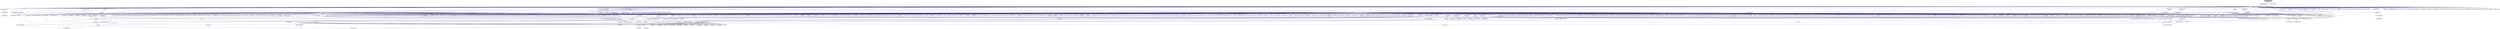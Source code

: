 digraph "component_startup_shutdown_base.hpp"
{
  edge [fontname="Helvetica",fontsize="10",labelfontname="Helvetica",labelfontsize="10"];
  node [fontname="Helvetica",fontsize="10",shape=record];
  Node92 [label="component_startup_shutdown\l_base.hpp",height=0.2,width=0.4,color="black", fillcolor="grey75", style="filled", fontcolor="black"];
  Node92 -> Node93 [dir="back",color="midnightblue",fontsize="10",style="solid",fontname="Helvetica"];
  Node93 [label="component_startup_shutdown.hpp",height=0.2,width=0.4,color="black", fillcolor="white", style="filled",URL="$de/d20/component__startup__shutdown_8hpp.html"];
  Node93 -> Node94 [dir="back",color="midnightblue",fontsize="10",style="solid",fontname="Helvetica"];
  Node94 [label="components.hpp",height=0.2,width=0.4,color="black", fillcolor="white", style="filled",URL="$d2/d8d/components_8hpp.html"];
  Node94 -> Node95 [dir="back",color="midnightblue",fontsize="10",style="solid",fontname="Helvetica"];
  Node95 [label="accumulator.hpp",height=0.2,width=0.4,color="black", fillcolor="white", style="filled",URL="$d4/d9d/server_2accumulator_8hpp.html"];
  Node95 -> Node96 [dir="back",color="midnightblue",fontsize="10",style="solid",fontname="Helvetica"];
  Node96 [label="accumulator.cpp",height=0.2,width=0.4,color="black", fillcolor="white", style="filled",URL="$d1/d81/accumulator_8cpp.html"];
  Node95 -> Node97 [dir="back",color="midnightblue",fontsize="10",style="solid",fontname="Helvetica"];
  Node97 [label="accumulator.hpp",height=0.2,width=0.4,color="black", fillcolor="white", style="filled",URL="$d8/d5e/accumulator_8hpp.html"];
  Node97 -> Node98 [dir="back",color="midnightblue",fontsize="10",style="solid",fontname="Helvetica"];
  Node98 [label="accumulator_client.cpp",height=0.2,width=0.4,color="black", fillcolor="white", style="filled",URL="$d7/dd0/accumulator__client_8cpp.html"];
  Node94 -> Node97 [dir="back",color="midnightblue",fontsize="10",style="solid",fontname="Helvetica"];
  Node94 -> Node99 [dir="back",color="midnightblue",fontsize="10",style="solid",fontname="Helvetica"];
  Node99 [label="template_accumulator.hpp",height=0.2,width=0.4,color="black", fillcolor="white", style="filled",URL="$d0/d3f/server_2template__accumulator_8hpp.html"];
  Node99 -> Node100 [dir="back",color="midnightblue",fontsize="10",style="solid",fontname="Helvetica"];
  Node100 [label="template_accumulator.hpp",height=0.2,width=0.4,color="black", fillcolor="white", style="filled",URL="$dd/da9/template__accumulator_8hpp.html"];
  Node100 -> Node101 [dir="back",color="midnightblue",fontsize="10",style="solid",fontname="Helvetica"];
  Node101 [label="template_accumulator\l_client.cpp",height=0.2,width=0.4,color="black", fillcolor="white", style="filled",URL="$df/d93/template__accumulator__client_8cpp.html"];
  Node94 -> Node102 [dir="back",color="midnightblue",fontsize="10",style="solid",fontname="Helvetica"];
  Node102 [label="template_function_accumulator.hpp",height=0.2,width=0.4,color="black", fillcolor="white", style="filled",URL="$d7/da6/server_2template__function__accumulator_8hpp.html"];
  Node102 -> Node103 [dir="back",color="midnightblue",fontsize="10",style="solid",fontname="Helvetica"];
  Node103 [label="template_function_accumulator.cpp",height=0.2,width=0.4,color="black", fillcolor="white", style="filled",URL="$d5/d02/template__function__accumulator_8cpp.html"];
  Node102 -> Node104 [dir="back",color="midnightblue",fontsize="10",style="solid",fontname="Helvetica"];
  Node104 [label="template_function_accumulator.hpp",height=0.2,width=0.4,color="black", fillcolor="white", style="filled",URL="$d3/de9/template__function__accumulator_8hpp.html"];
  Node104 -> Node105 [dir="back",color="midnightblue",fontsize="10",style="solid",fontname="Helvetica"];
  Node105 [label="template_function_accumulator\l_client.cpp",height=0.2,width=0.4,color="black", fillcolor="white", style="filled",URL="$d0/dc6/template__function__accumulator__client_8cpp.html"];
  Node94 -> Node100 [dir="back",color="midnightblue",fontsize="10",style="solid",fontname="Helvetica"];
  Node94 -> Node103 [dir="back",color="midnightblue",fontsize="10",style="solid",fontname="Helvetica"];
  Node94 -> Node104 [dir="back",color="midnightblue",fontsize="10",style="solid",fontname="Helvetica"];
  Node94 -> Node106 [dir="back",color="midnightblue",fontsize="10",style="solid",fontname="Helvetica"];
  Node106 [label="allgather_module.cpp",height=0.2,width=0.4,color="black", fillcolor="white", style="filled",URL="$df/de4/allgather__module_8cpp.html"];
  Node94 -> Node107 [dir="back",color="midnightblue",fontsize="10",style="solid",fontname="Helvetica"];
  Node107 [label="allgather.hpp",height=0.2,width=0.4,color="black", fillcolor="white", style="filled",URL="$d4/d4a/allgather_8hpp.html"];
  Node107 -> Node106 [dir="back",color="midnightblue",fontsize="10",style="solid",fontname="Helvetica"];
  Node107 -> Node108 [dir="back",color="midnightblue",fontsize="10",style="solid",fontname="Helvetica"];
  Node108 [label="allgather.cpp",height=0.2,width=0.4,color="black", fillcolor="white", style="filled",URL="$d7/d06/allgather_8cpp.html"];
  Node107 -> Node109 [dir="back",color="midnightblue",fontsize="10",style="solid",fontname="Helvetica"];
  Node109 [label="ag_client.cpp",height=0.2,width=0.4,color="black", fillcolor="white", style="filled",URL="$d4/d5d/ag__client_8cpp.html"];
  Node94 -> Node110 [dir="back",color="midnightblue",fontsize="10",style="solid",fontname="Helvetica"];
  Node110 [label="allgather_and_gate.hpp",height=0.2,width=0.4,color="black", fillcolor="white", style="filled",URL="$d9/dbb/allgather__and__gate_8hpp.html"];
  Node110 -> Node106 [dir="back",color="midnightblue",fontsize="10",style="solid",fontname="Helvetica"];
  Node110 -> Node111 [dir="back",color="midnightblue",fontsize="10",style="solid",fontname="Helvetica"];
  Node111 [label="allgather_and_gate.cpp",height=0.2,width=0.4,color="black", fillcolor="white", style="filled",URL="$d1/d56/allgather__and__gate_8cpp.html"];
  Node110 -> Node109 [dir="back",color="midnightblue",fontsize="10",style="solid",fontname="Helvetica"];
  Node94 -> Node112 [dir="back",color="midnightblue",fontsize="10",style="solid",fontname="Helvetica"];
  Node112 [label="cancelable_action.cpp",height=0.2,width=0.4,color="black", fillcolor="white", style="filled",URL="$d5/d0c/cancelable__action_8cpp.html"];
  Node94 -> Node113 [dir="back",color="midnightblue",fontsize="10",style="solid",fontname="Helvetica"];
  Node113 [label="cancelable_action.hpp",height=0.2,width=0.4,color="black", fillcolor="white", style="filled",URL="$d5/d4d/server_2cancelable__action_8hpp.html"];
  Node113 -> Node112 [dir="back",color="midnightblue",fontsize="10",style="solid",fontname="Helvetica"];
  Node113 -> Node114 [dir="back",color="midnightblue",fontsize="10",style="solid",fontname="Helvetica"];
  Node114 [label="cancelable_action.hpp",height=0.2,width=0.4,color="black", fillcolor="white", style="filled",URL="$d0/da3/stubs_2cancelable__action_8hpp.html"];
  Node114 -> Node115 [dir="back",color="midnightblue",fontsize="10",style="solid",fontname="Helvetica"];
  Node115 [label="cancelable_action.hpp",height=0.2,width=0.4,color="black", fillcolor="white", style="filled",URL="$d6/d28/cancelable__action_8hpp.html"];
  Node115 -> Node116 [dir="back",color="midnightblue",fontsize="10",style="solid",fontname="Helvetica"];
  Node116 [label="cancelable_action_client.cpp",height=0.2,width=0.4,color="black", fillcolor="white", style="filled",URL="$d1/db8/cancelable__action__client_8cpp.html"];
  Node94 -> Node115 [dir="back",color="midnightblue",fontsize="10",style="solid",fontname="Helvetica"];
  Node94 -> Node117 [dir="back",color="midnightblue",fontsize="10",style="solid",fontname="Helvetica"];
  Node117 [label="hello_world_component.hpp",height=0.2,width=0.4,color="black", fillcolor="white", style="filled",URL="$df/df0/hello__world__component_8hpp.html"];
  Node117 -> Node118 [dir="back",color="midnightblue",fontsize="10",style="solid",fontname="Helvetica"];
  Node118 [label="hello_world_client.cpp",height=0.2,width=0.4,color="black", fillcolor="white", style="filled",URL="$d5/da6/hello__world__client_8cpp.html"];
  Node117 -> Node119 [dir="back",color="midnightblue",fontsize="10",style="solid",fontname="Helvetica"];
  Node119 [label="hello_world_component.cpp",height=0.2,width=0.4,color="black", fillcolor="white", style="filled",URL="$d8/daa/hello__world__component_8cpp.html"];
  Node94 -> Node120 [dir="back",color="midnightblue",fontsize="10",style="solid",fontname="Helvetica"];
  Node120 [label="row.hpp",height=0.2,width=0.4,color="black", fillcolor="white", style="filled",URL="$de/d74/server_2row_8hpp.html"];
  Node120 -> Node121 [dir="back",color="midnightblue",fontsize="10",style="solid",fontname="Helvetica"];
  Node121 [label="row.hpp",height=0.2,width=0.4,color="black", fillcolor="white", style="filled",URL="$dc/d69/row_8hpp.html"];
  Node121 -> Node122 [dir="back",color="midnightblue",fontsize="10",style="solid",fontname="Helvetica"];
  Node122 [label="grid.hpp",height=0.2,width=0.4,color="black", fillcolor="white", style="filled",URL="$dc/d8a/grid_8hpp.html"];
  Node122 -> Node123 [dir="back",color="midnightblue",fontsize="10",style="solid",fontname="Helvetica"];
  Node123 [label="jacobi.cpp",height=0.2,width=0.4,color="black", fillcolor="white", style="filled",URL="$d2/d27/jacobi_8cpp.html"];
  Node122 -> Node124 [dir="back",color="midnightblue",fontsize="10",style="solid",fontname="Helvetica"];
  Node124 [label="solver.hpp",height=0.2,width=0.4,color="black", fillcolor="white", style="filled",URL="$db/d9a/server_2solver_8hpp.html"];
  Node124 -> Node125 [dir="back",color="midnightblue",fontsize="10",style="solid",fontname="Helvetica"];
  Node125 [label="solver.hpp",height=0.2,width=0.4,color="black", fillcolor="white", style="filled",URL="$d2/d1c/solver_8hpp.html"];
  Node125 -> Node123 [dir="back",color="midnightblue",fontsize="10",style="solid",fontname="Helvetica"];
  Node124 -> Node126 [dir="back",color="midnightblue",fontsize="10",style="solid",fontname="Helvetica"];
  Node126 [label="solver.cpp",height=0.2,width=0.4,color="black", fillcolor="white", style="filled",URL="$d6/d94/solver_8cpp.html"];
  Node122 -> Node125 [dir="back",color="midnightblue",fontsize="10",style="solid",fontname="Helvetica"];
  Node122 -> Node127 [dir="back",color="midnightblue",fontsize="10",style="solid",fontname="Helvetica"];
  Node127 [label="grid.cpp",height=0.2,width=0.4,color="black", fillcolor="white", style="filled",URL="$d6/d1b/jacobi__component_2grid_8cpp.html"];
  Node121 -> Node128 [dir="back",color="midnightblue",fontsize="10",style="solid",fontname="Helvetica"];
  Node128 [label="stencil_iterator.hpp",height=0.2,width=0.4,color="black", fillcolor="white", style="filled",URL="$dc/d5c/server_2stencil__iterator_8hpp.html"];
  Node128 -> Node124 [dir="back",color="midnightblue",fontsize="10",style="solid",fontname="Helvetica"];
  Node128 -> Node129 [dir="back",color="midnightblue",fontsize="10",style="solid",fontname="Helvetica"];
  Node129 [label="stencil_iterator.cpp",height=0.2,width=0.4,color="black", fillcolor="white", style="filled",URL="$d6/de1/server_2stencil__iterator_8cpp.html"];
  Node128 -> Node130 [dir="back",color="midnightblue",fontsize="10",style="solid",fontname="Helvetica"];
  Node130 [label="stencil_iterator.cpp",height=0.2,width=0.4,color="black", fillcolor="white", style="filled",URL="$d7/d71/stencil__iterator_8cpp.html"];
  Node121 -> Node127 [dir="back",color="midnightblue",fontsize="10",style="solid",fontname="Helvetica"];
  Node120 -> Node131 [dir="back",color="midnightblue",fontsize="10",style="solid",fontname="Helvetica"];
  Node131 [label="row.cpp",height=0.2,width=0.4,color="black", fillcolor="white", style="filled",URL="$d3/d86/server_2row_8cpp.html"];
  Node94 -> Node128 [dir="back",color="midnightblue",fontsize="10",style="solid",fontname="Helvetica"];
  Node94 -> Node124 [dir="back",color="midnightblue",fontsize="10",style="solid",fontname="Helvetica"];
  Node94 -> Node132 [dir="back",color="midnightblue",fontsize="10",style="solid",fontname="Helvetica"];
  Node132 [label="jacobi_component.cpp",height=0.2,width=0.4,color="black", fillcolor="white", style="filled",URL="$d1/d25/jacobi__component_8cpp.html"];
  Node94 -> Node133 [dir="back",color="midnightblue",fontsize="10",style="solid",fontname="Helvetica"];
  Node133 [label="nqueen.hpp",height=0.2,width=0.4,color="black", fillcolor="white", style="filled",URL="$de/d58/server_2nqueen_8hpp.html"];
  Node133 -> Node134 [dir="back",color="midnightblue",fontsize="10",style="solid",fontname="Helvetica"];
  Node134 [label="nqueen.cpp",height=0.2,width=0.4,color="black", fillcolor="white", style="filled",URL="$db/dca/nqueen_8cpp.html"];
  Node133 -> Node135 [dir="back",color="midnightblue",fontsize="10",style="solid",fontname="Helvetica"];
  Node135 [label="nqueen.hpp",height=0.2,width=0.4,color="black", fillcolor="white", style="filled",URL="$da/dfd/stubs_2nqueen_8hpp.html"];
  Node135 -> Node136 [dir="back",color="midnightblue",fontsize="10",style="solid",fontname="Helvetica"];
  Node136 [label="nqueen.hpp",height=0.2,width=0.4,color="black", fillcolor="white", style="filled",URL="$d0/d07/nqueen_8hpp.html"];
  Node136 -> Node137 [dir="back",color="midnightblue",fontsize="10",style="solid",fontname="Helvetica"];
  Node137 [label="nqueen_client.cpp",height=0.2,width=0.4,color="black", fillcolor="white", style="filled",URL="$d3/d5e/nqueen__client_8cpp.html"];
  Node94 -> Node138 [dir="back",color="midnightblue",fontsize="10",style="solid",fontname="Helvetica"];
  Node138 [label="sine.cpp",height=0.2,width=0.4,color="black", fillcolor="white", style="filled",URL="$d3/d0d/server_2sine_8cpp.html"];
  Node94 -> Node139 [dir="back",color="midnightblue",fontsize="10",style="solid",fontname="Helvetica"];
  Node139 [label="component_ctors.cpp",height=0.2,width=0.4,color="black", fillcolor="white", style="filled",URL="$d3/d2a/component__ctors_8cpp.html"];
  Node94 -> Node140 [dir="back",color="midnightblue",fontsize="10",style="solid",fontname="Helvetica"];
  Node140 [label="component_in_executable.cpp",height=0.2,width=0.4,color="black", fillcolor="white", style="filled",URL="$d8/d4b/component__in__executable_8cpp.html"];
  Node94 -> Node141 [dir="back",color="midnightblue",fontsize="10",style="solid",fontname="Helvetica"];
  Node141 [label="component_inheritance.cpp",height=0.2,width=0.4,color="black", fillcolor="white", style="filled",URL="$d8/d55/component__inheritance_8cpp.html"];
  Node94 -> Node142 [dir="back",color="midnightblue",fontsize="10",style="solid",fontname="Helvetica"];
  Node142 [label="component_with_executor.cpp",height=0.2,width=0.4,color="black", fillcolor="white", style="filled",URL="$d4/d20/component__with__executor_8cpp.html"];
  Node94 -> Node143 [dir="back",color="midnightblue",fontsize="10",style="solid",fontname="Helvetica"];
  Node143 [label="factorial.cpp",height=0.2,width=0.4,color="black", fillcolor="white", style="filled",URL="$d9/d00/factorial_8cpp.html"];
  Node94 -> Node144 [dir="back",color="midnightblue",fontsize="10",style="solid",fontname="Helvetica"];
  Node144 [label="hello_world.cpp",height=0.2,width=0.4,color="black", fillcolor="white", style="filled",URL="$d0/d67/hello__world_8cpp.html"];
  Node94 -> Node145 [dir="back",color="midnightblue",fontsize="10",style="solid",fontname="Helvetica"];
  Node145 [label="latch_local.cpp",height=0.2,width=0.4,color="black", fillcolor="white", style="filled",URL="$dd/dd3/latch__local_8cpp.html"];
  Node94 -> Node146 [dir="back",color="midnightblue",fontsize="10",style="solid",fontname="Helvetica"];
  Node146 [label="latch_remote.cpp",height=0.2,width=0.4,color="black", fillcolor="white", style="filled",URL="$df/d59/latch__remote_8cpp.html"];
  Node94 -> Node147 [dir="back",color="midnightblue",fontsize="10",style="solid",fontname="Helvetica"];
  Node147 [label="pingpong.cpp",height=0.2,width=0.4,color="black", fillcolor="white", style="filled",URL="$dd/d4d/pingpong_8cpp.html"];
  Node94 -> Node148 [dir="back",color="midnightblue",fontsize="10",style="solid",fontname="Helvetica"];
  Node148 [label="random_mem_access.hpp",height=0.2,width=0.4,color="black", fillcolor="white", style="filled",URL="$d0/d19/server_2random__mem__access_8hpp.html"];
  Node148 -> Node149 [dir="back",color="midnightblue",fontsize="10",style="solid",fontname="Helvetica"];
  Node149 [label="random_mem_access.cpp",height=0.2,width=0.4,color="black", fillcolor="white", style="filled",URL="$d1/d51/random__mem__access_8cpp.html"];
  Node148 -> Node150 [dir="back",color="midnightblue",fontsize="10",style="solid",fontname="Helvetica"];
  Node150 [label="random_mem_access.hpp",height=0.2,width=0.4,color="black", fillcolor="white", style="filled",URL="$d3/d32/stubs_2random__mem__access_8hpp.html"];
  Node150 -> Node151 [dir="back",color="midnightblue",fontsize="10",style="solid",fontname="Helvetica"];
  Node151 [label="random_mem_access.hpp",height=0.2,width=0.4,color="black", fillcolor="white", style="filled",URL="$db/de8/random__mem__access_8hpp.html"];
  Node151 -> Node152 [dir="back",color="midnightblue",fontsize="10",style="solid",fontname="Helvetica"];
  Node152 [label="random_mem_access_client.cpp",height=0.2,width=0.4,color="black", fillcolor="white", style="filled",URL="$df/d1b/random__mem__access__client_8cpp.html"];
  Node94 -> Node153 [dir="back",color="midnightblue",fontsize="10",style="solid",fontname="Helvetica"];
  Node153 [label="sheneos_compare.cpp",height=0.2,width=0.4,color="black", fillcolor="white", style="filled",URL="$dc/d11/sheneos__compare_8cpp.html"];
  Node94 -> Node154 [dir="back",color="midnightblue",fontsize="10",style="solid",fontname="Helvetica"];
  Node154 [label="throttle.hpp",height=0.2,width=0.4,color="black", fillcolor="white", style="filled",URL="$db/dc9/server_2throttle_8hpp.html"];
  Node154 -> Node155 [dir="back",color="midnightblue",fontsize="10",style="solid",fontname="Helvetica"];
  Node155 [label="throttle.cpp",height=0.2,width=0.4,color="black", fillcolor="white", style="filled",URL="$de/d56/server_2throttle_8cpp.html"];
  Node154 -> Node156 [dir="back",color="midnightblue",fontsize="10",style="solid",fontname="Helvetica"];
  Node156 [label="throttle.hpp",height=0.2,width=0.4,color="black", fillcolor="white", style="filled",URL="$d5/dec/stubs_2throttle_8hpp.html"];
  Node156 -> Node157 [dir="back",color="midnightblue",fontsize="10",style="solid",fontname="Helvetica"];
  Node157 [label="throttle.hpp",height=0.2,width=0.4,color="black", fillcolor="white", style="filled",URL="$d2/d2e/throttle_8hpp.html"];
  Node157 -> Node158 [dir="back",color="midnightblue",fontsize="10",style="solid",fontname="Helvetica"];
  Node158 [label="throttle.cpp",height=0.2,width=0.4,color="black", fillcolor="white", style="filled",URL="$db/d02/throttle_8cpp.html"];
  Node157 -> Node159 [dir="back",color="midnightblue",fontsize="10",style="solid",fontname="Helvetica"];
  Node159 [label="throttle_client.cpp",height=0.2,width=0.4,color="black", fillcolor="white", style="filled",URL="$d0/db7/throttle__client_8cpp.html"];
  Node94 -> Node159 [dir="back",color="midnightblue",fontsize="10",style="solid",fontname="Helvetica"];
  Node94 -> Node160 [dir="back",color="midnightblue",fontsize="10",style="solid",fontname="Helvetica"];
  Node160 [label="simple_central_tuplespace.hpp",height=0.2,width=0.4,color="black", fillcolor="white", style="filled",URL="$db/d69/server_2simple__central__tuplespace_8hpp.html"];
  Node160 -> Node161 [dir="back",color="midnightblue",fontsize="10",style="solid",fontname="Helvetica"];
  Node161 [label="simple_central_tuplespace.cpp",height=0.2,width=0.4,color="black", fillcolor="white", style="filled",URL="$d3/dec/simple__central__tuplespace_8cpp.html"];
  Node160 -> Node162 [dir="back",color="midnightblue",fontsize="10",style="solid",fontname="Helvetica"];
  Node162 [label="simple_central_tuplespace.hpp",height=0.2,width=0.4,color="black", fillcolor="white", style="filled",URL="$d0/d4b/stubs_2simple__central__tuplespace_8hpp.html"];
  Node162 -> Node163 [dir="back",color="midnightblue",fontsize="10",style="solid",fontname="Helvetica"];
  Node163 [label="simple_central_tuplespace.hpp",height=0.2,width=0.4,color="black", fillcolor="white", style="filled",URL="$d5/ddd/simple__central__tuplespace_8hpp.html"];
  Node163 -> Node164 [dir="back",color="midnightblue",fontsize="10",style="solid",fontname="Helvetica"];
  Node164 [label="simple_central_tuplespace\l_client.cpp",height=0.2,width=0.4,color="black", fillcolor="white", style="filled",URL="$d1/d7b/simple__central__tuplespace__client_8cpp.html"];
  Node94 -> Node165 [dir="back",color="midnightblue",fontsize="10",style="solid",fontname="Helvetica"];
  Node165 [label="tuples_warehouse.hpp",height=0.2,width=0.4,color="black", fillcolor="white", style="filled",URL="$da/de6/tuples__warehouse_8hpp.html"];
  Node165 -> Node160 [dir="back",color="midnightblue",fontsize="10",style="solid",fontname="Helvetica"];
  Node94 -> Node163 [dir="back",color="midnightblue",fontsize="10",style="solid",fontname="Helvetica"];
  Node94 -> Node166 [dir="back",color="midnightblue",fontsize="10",style="solid",fontname="Helvetica"];
  Node166 [label="iostreams.hpp",height=0.2,width=0.4,color="black", fillcolor="white", style="filled",URL="$de/d22/iostreams_8hpp.html"];
  Node166 -> Node108 [dir="back",color="midnightblue",fontsize="10",style="solid",fontname="Helvetica"];
  Node166 -> Node111 [dir="back",color="midnightblue",fontsize="10",style="solid",fontname="Helvetica"];
  Node166 -> Node167 [dir="back",color="midnightblue",fontsize="10",style="solid",fontname="Helvetica"];
  Node167 [label="async_io_action.cpp",height=0.2,width=0.4,color="black", fillcolor="white", style="filled",URL="$d3/df5/async__io__action_8cpp.html"];
  Node166 -> Node168 [dir="back",color="midnightblue",fontsize="10",style="solid",fontname="Helvetica"];
  Node168 [label="async_io_external.cpp",height=0.2,width=0.4,color="black", fillcolor="white", style="filled",URL="$da/d9a/async__io__external_8cpp.html"];
  Node166 -> Node169 [dir="back",color="midnightblue",fontsize="10",style="solid",fontname="Helvetica"];
  Node169 [label="async_io_low_level.cpp",height=0.2,width=0.4,color="black", fillcolor="white", style="filled",URL="$dc/d10/async__io__low__level_8cpp.html"];
  Node166 -> Node170 [dir="back",color="midnightblue",fontsize="10",style="solid",fontname="Helvetica"];
  Node170 [label="async_io_simple.cpp",height=0.2,width=0.4,color="black", fillcolor="white", style="filled",URL="$da/db7/async__io__simple_8cpp.html"];
  Node166 -> Node171 [dir="back",color="midnightblue",fontsize="10",style="solid",fontname="Helvetica"];
  Node171 [label="os_thread_num.cpp",height=0.2,width=0.4,color="black", fillcolor="white", style="filled",URL="$d2/dfb/os__thread__num_8cpp.html"];
  Node166 -> Node172 [dir="back",color="midnightblue",fontsize="10",style="solid",fontname="Helvetica"];
  Node172 [label="rnd_future_reduce.cpp",height=0.2,width=0.4,color="black", fillcolor="white", style="filled",URL="$d1/db5/rnd__future__reduce_8cpp.html"];
  Node166 -> Node173 [dir="back",color="midnightblue",fontsize="10",style="solid",fontname="Helvetica"];
  Node173 [label="heartbeat_console.cpp",height=0.2,width=0.4,color="black", fillcolor="white", style="filled",URL="$da/de8/heartbeat__console_8cpp.html"];
  Node166 -> Node119 [dir="back",color="midnightblue",fontsize="10",style="solid",fontname="Helvetica"];
  Node166 -> Node123 [dir="back",color="midnightblue",fontsize="10",style="solid",fontname="Helvetica"];
  Node166 -> Node128 [dir="back",color="midnightblue",fontsize="10",style="solid",fontname="Helvetica"];
  Node166 -> Node127 [dir="back",color="midnightblue",fontsize="10",style="solid",fontname="Helvetica"];
  Node166 -> Node174 [dir="back",color="midnightblue",fontsize="10",style="solid",fontname="Helvetica"];
  Node174 [label="access_counter_set.cpp",height=0.2,width=0.4,color="black", fillcolor="white", style="filled",URL="$dc/d52/access__counter__set_8cpp.html"];
  Node166 -> Node175 [dir="back",color="midnightblue",fontsize="10",style="solid",fontname="Helvetica"];
  Node175 [label="1d_wave_equation.cpp",height=0.2,width=0.4,color="black", fillcolor="white", style="filled",URL="$da/dab/1d__wave__equation_8cpp.html"];
  Node166 -> Node176 [dir="back",color="midnightblue",fontsize="10",style="solid",fontname="Helvetica"];
  Node176 [label="allow_unknown_options.cpp",height=0.2,width=0.4,color="black", fillcolor="white", style="filled",URL="$d9/dc9/allow__unknown__options_8cpp.html"];
  Node166 -> Node177 [dir="back",color="midnightblue",fontsize="10",style="solid",fontname="Helvetica"];
  Node177 [label="command_line_handling.cpp",height=0.2,width=0.4,color="black", fillcolor="white", style="filled",URL="$d4/d05/examples_2quickstart_2command__line__handling_8cpp.html"];
  Node166 -> Node139 [dir="back",color="midnightblue",fontsize="10",style="solid",fontname="Helvetica"];
  Node166 -> Node140 [dir="back",color="midnightblue",fontsize="10",style="solid",fontname="Helvetica"];
  Node166 -> Node141 [dir="back",color="midnightblue",fontsize="10",style="solid",fontname="Helvetica"];
  Node166 -> Node142 [dir="back",color="midnightblue",fontsize="10",style="solid",fontname="Helvetica"];
  Node166 -> Node178 [dir="back",color="midnightblue",fontsize="10",style="solid",fontname="Helvetica"];
  Node178 [label="customize_async.cpp",height=0.2,width=0.4,color="black", fillcolor="white", style="filled",URL="$d0/d82/customize__async_8cpp.html"];
  Node166 -> Node179 [dir="back",color="midnightblue",fontsize="10",style="solid",fontname="Helvetica"];
  Node179 [label="enumerate_threads.cpp",height=0.2,width=0.4,color="black", fillcolor="white", style="filled",URL="$d3/dd4/enumerate__threads_8cpp.html"];
  Node166 -> Node180 [dir="back",color="midnightblue",fontsize="10",style="solid",fontname="Helvetica"];
  Node180 [label="error_handling.cpp",height=0.2,width=0.4,color="black", fillcolor="white", style="filled",URL="$d9/d96/error__handling_8cpp.html"];
  Node166 -> Node181 [dir="back",color="midnightblue",fontsize="10",style="solid",fontname="Helvetica"];
  Node181 [label="event_synchronization.cpp",height=0.2,width=0.4,color="black", fillcolor="white", style="filled",URL="$d0/d35/event__synchronization_8cpp.html"];
  Node166 -> Node182 [dir="back",color="midnightblue",fontsize="10",style="solid",fontname="Helvetica"];
  Node182 [label="fractals.cpp",height=0.2,width=0.4,color="black", fillcolor="white", style="filled",URL="$d8/d58/fractals_8cpp.html"];
  Node166 -> Node183 [dir="back",color="midnightblue",fontsize="10",style="solid",fontname="Helvetica"];
  Node183 [label="fractals_executor.cpp",height=0.2,width=0.4,color="black", fillcolor="white", style="filled",URL="$d9/da9/fractals__executor_8cpp.html"];
  Node166 -> Node144 [dir="back",color="midnightblue",fontsize="10",style="solid",fontname="Helvetica"];
  Node166 -> Node184 [dir="back",color="midnightblue",fontsize="10",style="solid",fontname="Helvetica"];
  Node184 [label="interval_timer.cpp",height=0.2,width=0.4,color="black", fillcolor="white", style="filled",URL="$de/df1/examples_2quickstart_2interval__timer_8cpp.html"];
  Node166 -> Node185 [dir="back",color="midnightblue",fontsize="10",style="solid",fontname="Helvetica"];
  Node185 [label="local_channel.cpp",height=0.2,width=0.4,color="black", fillcolor="white", style="filled",URL="$d0/d3e/local__channel_8cpp.html"];
  Node166 -> Node147 [dir="back",color="midnightblue",fontsize="10",style="solid",fontname="Helvetica"];
  Node166 -> Node186 [dir="back",color="midnightblue",fontsize="10",style="solid",fontname="Helvetica"];
  Node186 [label="shared_mutex.cpp",height=0.2,width=0.4,color="black", fillcolor="white", style="filled",URL="$da/d0b/shared__mutex_8cpp.html"];
  Node166 -> Node187 [dir="back",color="midnightblue",fontsize="10",style="solid",fontname="Helvetica"];
  Node187 [label="sierpinski.cpp",height=0.2,width=0.4,color="black", fillcolor="white", style="filled",URL="$d3/d7e/sierpinski_8cpp.html"];
  Node166 -> Node188 [dir="back",color="midnightblue",fontsize="10",style="solid",fontname="Helvetica"];
  Node188 [label="simple_future_continuation.cpp",height=0.2,width=0.4,color="black", fillcolor="white", style="filled",URL="$d8/d3c/simple__future__continuation_8cpp.html"];
  Node166 -> Node189 [dir="back",color="midnightblue",fontsize="10",style="solid",fontname="Helvetica"];
  Node189 [label="simplest_hello_world.cpp",height=0.2,width=0.4,color="black", fillcolor="white", style="filled",URL="$d7/ddc/simplest__hello__world_8cpp.html"];
  Node166 -> Node190 [dir="back",color="midnightblue",fontsize="10",style="solid",fontname="Helvetica"];
  Node190 [label="sort_by_key_demo.cpp",height=0.2,width=0.4,color="black", fillcolor="white", style="filled",URL="$da/d20/sort__by__key__demo_8cpp.html"];
  Node166 -> Node191 [dir="back",color="midnightblue",fontsize="10",style="solid",fontname="Helvetica"];
  Node191 [label="timed_futures.cpp",height=0.2,width=0.4,color="black", fillcolor="white", style="filled",URL="$d6/d8d/timed__futures_8cpp.html"];
  Node166 -> Node192 [dir="back",color="midnightblue",fontsize="10",style="solid",fontname="Helvetica"];
  Node192 [label="vector_counting_dotproduct.cpp",height=0.2,width=0.4,color="black", fillcolor="white", style="filled",URL="$df/de9/vector__counting__dotproduct_8cpp.html"];
  Node166 -> Node193 [dir="back",color="midnightblue",fontsize="10",style="solid",fontname="Helvetica"];
  Node193 [label="vector_zip_dotproduct.cpp",height=0.2,width=0.4,color="black", fillcolor="white", style="filled",URL="$dc/d18/vector__zip__dotproduct_8cpp.html"];
  Node166 -> Node194 [dir="back",color="midnightblue",fontsize="10",style="solid",fontname="Helvetica"];
  Node194 [label="oversubscribing_resource\l_partitioner.cpp",height=0.2,width=0.4,color="black", fillcolor="white", style="filled",URL="$dd/dee/oversubscribing__resource__partitioner_8cpp.html"];
  Node166 -> Node195 [dir="back",color="midnightblue",fontsize="10",style="solid",fontname="Helvetica"];
  Node195 [label="simple_resource_partitioner.cpp",height=0.2,width=0.4,color="black", fillcolor="white", style="filled",URL="$d5/df9/simple__resource__partitioner_8cpp.html"];
  Node166 -> Node196 [dir="back",color="midnightblue",fontsize="10",style="solid",fontname="Helvetica"];
  Node196 [label="thread_aware_timer.cpp",height=0.2,width=0.4,color="black", fillcolor="white", style="filled",URL="$df/d11/examples_2thread__aware__timer_2thread__aware__timer_8cpp.html"];
  Node166 -> Node164 [dir="back",color="midnightblue",fontsize="10",style="solid",fontname="Helvetica"];
  Node166 -> Node197 [dir="back",color="midnightblue",fontsize="10",style="solid",fontname="Helvetica"];
  Node197 [label="foreach_scaling.cpp",height=0.2,width=0.4,color="black", fillcolor="white", style="filled",URL="$d4/d94/foreach__scaling_8cpp.html"];
  Node166 -> Node198 [dir="back",color="midnightblue",fontsize="10",style="solid",fontname="Helvetica"];
  Node198 [label="future_overhead.cpp",height=0.2,width=0.4,color="black", fillcolor="white", style="filled",URL="$d3/d79/future__overhead_8cpp.html"];
  Node166 -> Node199 [dir="back",color="midnightblue",fontsize="10",style="solid",fontname="Helvetica"];
  Node199 [label="hpx_heterogeneous_timed\l_task_spawn.cpp",height=0.2,width=0.4,color="black", fillcolor="white", style="filled",URL="$dd/d27/hpx__heterogeneous__timed__task__spawn_8cpp.html"];
  Node166 -> Node200 [dir="back",color="midnightblue",fontsize="10",style="solid",fontname="Helvetica"];
  Node200 [label="hpx_homogeneous_timed\l_task_spawn_executors.cpp",height=0.2,width=0.4,color="black", fillcolor="white", style="filled",URL="$d1/d3b/hpx__homogeneous__timed__task__spawn__executors_8cpp.html"];
  Node166 -> Node201 [dir="back",color="midnightblue",fontsize="10",style="solid",fontname="Helvetica"];
  Node201 [label="parent_vs_child_stealing.cpp",height=0.2,width=0.4,color="black", fillcolor="white", style="filled",URL="$d2/d07/parent__vs__child__stealing_8cpp.html"];
  Node166 -> Node202 [dir="back",color="midnightblue",fontsize="10",style="solid",fontname="Helvetica"];
  Node202 [label="partitioned_vector\l_foreach.cpp",height=0.2,width=0.4,color="black", fillcolor="white", style="filled",URL="$df/d5f/partitioned__vector__foreach_8cpp.html"];
  Node166 -> Node203 [dir="back",color="midnightblue",fontsize="10",style="solid",fontname="Helvetica"];
  Node203 [label="serialization_overhead.cpp",height=0.2,width=0.4,color="black", fillcolor="white", style="filled",URL="$d3/df8/serialization__overhead_8cpp.html"];
  Node166 -> Node204 [dir="back",color="midnightblue",fontsize="10",style="solid",fontname="Helvetica"];
  Node204 [label="sizeof.cpp",height=0.2,width=0.4,color="black", fillcolor="white", style="filled",URL="$d3/d0f/sizeof_8cpp.html"];
  Node166 -> Node205 [dir="back",color="midnightblue",fontsize="10",style="solid",fontname="Helvetica"];
  Node205 [label="skynet.cpp",height=0.2,width=0.4,color="black", fillcolor="white", style="filled",URL="$d0/dc3/skynet_8cpp.html"];
  Node166 -> Node206 [dir="back",color="midnightblue",fontsize="10",style="solid",fontname="Helvetica"];
  Node206 [label="spinlock_overhead1.cpp",height=0.2,width=0.4,color="black", fillcolor="white", style="filled",URL="$d0/d32/spinlock__overhead1_8cpp.html"];
  Node166 -> Node207 [dir="back",color="midnightblue",fontsize="10",style="solid",fontname="Helvetica"];
  Node207 [label="spinlock_overhead2.cpp",height=0.2,width=0.4,color="black", fillcolor="white", style="filled",URL="$de/d55/spinlock__overhead2_8cpp.html"];
  Node166 -> Node208 [dir="back",color="midnightblue",fontsize="10",style="solid",fontname="Helvetica"];
  Node208 [label="stencil3_iterators.cpp",height=0.2,width=0.4,color="black", fillcolor="white", style="filled",URL="$db/d9e/stencil3__iterators_8cpp.html"];
  Node166 -> Node209 [dir="back",color="midnightblue",fontsize="10",style="solid",fontname="Helvetica"];
  Node209 [label="stream.cpp",height=0.2,width=0.4,color="black", fillcolor="white", style="filled",URL="$da/d5f/stream_8cpp.html"];
  Node166 -> Node210 [dir="back",color="midnightblue",fontsize="10",style="solid",fontname="Helvetica"];
  Node210 [label="transform_reduce_binary\l_scaling.cpp",height=0.2,width=0.4,color="black", fillcolor="white", style="filled",URL="$d1/dae/transform__reduce__binary__scaling_8cpp.html"];
  Node166 -> Node211 [dir="back",color="midnightblue",fontsize="10",style="solid",fontname="Helvetica"];
  Node211 [label="transform_reduce_scaling.cpp",height=0.2,width=0.4,color="black", fillcolor="white", style="filled",URL="$db/d2a/transform__reduce__scaling_8cpp.html"];
  Node166 -> Node212 [dir="back",color="midnightblue",fontsize="10",style="solid",fontname="Helvetica"];
  Node212 [label="wait_all_timings.cpp",height=0.2,width=0.4,color="black", fillcolor="white", style="filled",URL="$d5/da1/wait__all__timings_8cpp.html"];
  Node166 -> Node213 [dir="back",color="midnightblue",fontsize="10",style="solid",fontname="Helvetica"];
  Node213 [label="minmax_element_performance.cpp",height=0.2,width=0.4,color="black", fillcolor="white", style="filled",URL="$d9/d93/minmax__element__performance_8cpp.html"];
  Node166 -> Node214 [dir="back",color="midnightblue",fontsize="10",style="solid",fontname="Helvetica"];
  Node214 [label="osu_bcast.cpp",height=0.2,width=0.4,color="black", fillcolor="white", style="filled",URL="$d3/dca/osu__bcast_8cpp.html"];
  Node166 -> Node215 [dir="back",color="midnightblue",fontsize="10",style="solid",fontname="Helvetica"];
  Node215 [label="osu_bibw.cpp",height=0.2,width=0.4,color="black", fillcolor="white", style="filled",URL="$d2/d04/osu__bibw_8cpp.html"];
  Node166 -> Node216 [dir="back",color="midnightblue",fontsize="10",style="solid",fontname="Helvetica"];
  Node216 [label="osu_bw.cpp",height=0.2,width=0.4,color="black", fillcolor="white", style="filled",URL="$d4/d20/osu__bw_8cpp.html"];
  Node166 -> Node217 [dir="back",color="midnightblue",fontsize="10",style="solid",fontname="Helvetica"];
  Node217 [label="osu_latency.cpp",height=0.2,width=0.4,color="black", fillcolor="white", style="filled",URL="$df/d58/osu__latency_8cpp.html"];
  Node166 -> Node218 [dir="back",color="midnightblue",fontsize="10",style="solid",fontname="Helvetica"];
  Node218 [label="osu_multi_lat.cpp",height=0.2,width=0.4,color="black", fillcolor="white", style="filled",URL="$d7/d91/osu__multi__lat_8cpp.html"];
  Node166 -> Node219 [dir="back",color="midnightblue",fontsize="10",style="solid",fontname="Helvetica"];
  Node219 [label="osu_scatter.cpp",height=0.2,width=0.4,color="black", fillcolor="white", style="filled",URL="$d4/d4c/osu__scatter_8cpp.html"];
  Node166 -> Node220 [dir="back",color="midnightblue",fontsize="10",style="solid",fontname="Helvetica"];
  Node220 [label="pingpong_performance.cpp",height=0.2,width=0.4,color="black", fillcolor="white", style="filled",URL="$de/d03/pingpong__performance_8cpp.html"];
  Node166 -> Node221 [dir="back",color="midnightblue",fontsize="10",style="solid",fontname="Helvetica"];
  Node221 [label="plain_action_1330.cpp",height=0.2,width=0.4,color="black", fillcolor="white", style="filled",URL="$d4/def/plain__action__1330_8cpp.html"];
  Node166 -> Node222 [dir="back",color="midnightblue",fontsize="10",style="solid",fontname="Helvetica"];
  Node222 [label="client_1950.cpp",height=0.2,width=0.4,color="black", fillcolor="white", style="filled",URL="$d0/d79/client__1950_8cpp.html"];
  Node166 -> Node223 [dir="back",color="midnightblue",fontsize="10",style="solid",fontname="Helvetica"];
  Node223 [label="lost_output_2236.cpp",height=0.2,width=0.4,color="black", fillcolor="white", style="filled",URL="$db/dd0/lost__output__2236_8cpp.html"];
  Node166 -> Node224 [dir="back",color="midnightblue",fontsize="10",style="solid",fontname="Helvetica"];
  Node224 [label="no_output_1173.cpp",height=0.2,width=0.4,color="black", fillcolor="white", style="filled",URL="$de/d67/no__output__1173_8cpp.html"];
  Node166 -> Node225 [dir="back",color="midnightblue",fontsize="10",style="solid",fontname="Helvetica"];
  Node225 [label="dataflow_future_swap.cpp",height=0.2,width=0.4,color="black", fillcolor="white", style="filled",URL="$dc/d8c/dataflow__future__swap_8cpp.html"];
  Node166 -> Node226 [dir="back",color="midnightblue",fontsize="10",style="solid",fontname="Helvetica"];
  Node226 [label="dataflow_future_swap2.cpp",height=0.2,width=0.4,color="black", fillcolor="white", style="filled",URL="$d1/db3/dataflow__future__swap2_8cpp.html"];
  Node166 -> Node227 [dir="back",color="midnightblue",fontsize="10",style="solid",fontname="Helvetica"];
  Node227 [label="promise_1620.cpp",height=0.2,width=0.4,color="black", fillcolor="white", style="filled",URL="$d2/d67/promise__1620_8cpp.html"];
  Node166 -> Node228 [dir="back",color="midnightblue",fontsize="10",style="solid",fontname="Helvetica"];
  Node228 [label="wait_all_hang_1946.cpp",height=0.2,width=0.4,color="black", fillcolor="white", style="filled",URL="$d5/d69/wait__all__hang__1946_8cpp.html"];
  Node166 -> Node229 [dir="back",color="midnightblue",fontsize="10",style="solid",fontname="Helvetica"];
  Node229 [label="function_argument.cpp",height=0.2,width=0.4,color="black", fillcolor="white", style="filled",URL="$db/da3/function__argument_8cpp.html"];
  Node166 -> Node230 [dir="back",color="midnightblue",fontsize="10",style="solid",fontname="Helvetica"];
  Node230 [label="function_serialization\l_728.cpp",height=0.2,width=0.4,color="black", fillcolor="white", style="filled",URL="$d8/db1/function__serialization__728_8cpp.html"];
  Node166 -> Node231 [dir="back",color="midnightblue",fontsize="10",style="solid",fontname="Helvetica"];
  Node231 [label="managed_refcnt_checker.cpp",height=0.2,width=0.4,color="black", fillcolor="white", style="filled",URL="$d7/d11/server_2managed__refcnt__checker_8cpp.html"];
  Node166 -> Node232 [dir="back",color="midnightblue",fontsize="10",style="solid",fontname="Helvetica"];
  Node232 [label="simple_refcnt_checker.cpp",height=0.2,width=0.4,color="black", fillcolor="white", style="filled",URL="$d7/d14/server_2simple__refcnt__checker_8cpp.html"];
  Node166 -> Node233 [dir="back",color="midnightblue",fontsize="10",style="solid",fontname="Helvetica"];
  Node233 [label="credit_exhaustion.cpp",height=0.2,width=0.4,color="black", fillcolor="white", style="filled",URL="$d6/d80/credit__exhaustion_8cpp.html"];
  Node166 -> Node234 [dir="back",color="midnightblue",fontsize="10",style="solid",fontname="Helvetica"];
  Node234 [label="local_address_rebind.cpp",height=0.2,width=0.4,color="black", fillcolor="white", style="filled",URL="$d1/d4f/local__address__rebind_8cpp.html"];
  Node166 -> Node235 [dir="back",color="midnightblue",fontsize="10",style="solid",fontname="Helvetica"];
  Node235 [label="local_embedded_ref\l_to_local_object.cpp",height=0.2,width=0.4,color="black", fillcolor="white", style="filled",URL="$d6/d54/local__embedded__ref__to__local__object_8cpp.html"];
  Node166 -> Node236 [dir="back",color="midnightblue",fontsize="10",style="solid",fontname="Helvetica"];
  Node236 [label="local_embedded_ref\l_to_remote_object.cpp",height=0.2,width=0.4,color="black", fillcolor="white", style="filled",URL="$d6/d34/local__embedded__ref__to__remote__object_8cpp.html"];
  Node166 -> Node237 [dir="back",color="midnightblue",fontsize="10",style="solid",fontname="Helvetica"];
  Node237 [label="refcnted_symbol_to\l_local_object.cpp",height=0.2,width=0.4,color="black", fillcolor="white", style="filled",URL="$d9/deb/refcnted__symbol__to__local__object_8cpp.html"];
  Node166 -> Node238 [dir="back",color="midnightblue",fontsize="10",style="solid",fontname="Helvetica"];
  Node238 [label="refcnted_symbol_to\l_remote_object.cpp",height=0.2,width=0.4,color="black", fillcolor="white", style="filled",URL="$dd/d20/refcnted__symbol__to__remote__object_8cpp.html"];
  Node166 -> Node239 [dir="back",color="midnightblue",fontsize="10",style="solid",fontname="Helvetica"];
  Node239 [label="remote_embedded_ref\l_to_local_object.cpp",height=0.2,width=0.4,color="black", fillcolor="white", style="filled",URL="$d4/ded/remote__embedded__ref__to__local__object_8cpp.html"];
  Node166 -> Node240 [dir="back",color="midnightblue",fontsize="10",style="solid",fontname="Helvetica"];
  Node240 [label="remote_embedded_ref\l_to_remote_object.cpp",height=0.2,width=0.4,color="black", fillcolor="white", style="filled",URL="$dc/dca/remote__embedded__ref__to__remote__object_8cpp.html"];
  Node166 -> Node241 [dir="back",color="midnightblue",fontsize="10",style="solid",fontname="Helvetica"];
  Node241 [label="scoped_ref_to_local\l_object.cpp",height=0.2,width=0.4,color="black", fillcolor="white", style="filled",URL="$d6/da4/scoped__ref__to__local__object_8cpp.html"];
  Node166 -> Node242 [dir="back",color="midnightblue",fontsize="10",style="solid",fontname="Helvetica"];
  Node242 [label="scoped_ref_to_remote\l_object.cpp",height=0.2,width=0.4,color="black", fillcolor="white", style="filled",URL="$de/d85/scoped__ref__to__remote__object_8cpp.html"];
  Node166 -> Node243 [dir="back",color="midnightblue",fontsize="10",style="solid",fontname="Helvetica"];
  Node243 [label="split_credit.cpp",height=0.2,width=0.4,color="black", fillcolor="white", style="filled",URL="$dc/d1c/split__credit_8cpp.html"];
  Node166 -> Node244 [dir="back",color="midnightblue",fontsize="10",style="solid",fontname="Helvetica"];
  Node244 [label="uncounted_symbol_to\l_local_object.cpp",height=0.2,width=0.4,color="black", fillcolor="white", style="filled",URL="$de/d5f/uncounted__symbol__to__local__object_8cpp.html"];
  Node166 -> Node245 [dir="back",color="midnightblue",fontsize="10",style="solid",fontname="Helvetica"];
  Node245 [label="uncounted_symbol_to\l_remote_object.cpp",height=0.2,width=0.4,color="black", fillcolor="white", style="filled",URL="$d5/d86/uncounted__symbol__to__remote__object_8cpp.html"];
  Node166 -> Node246 [dir="back",color="midnightblue",fontsize="10",style="solid",fontname="Helvetica"];
  Node246 [label="test.cpp",height=0.2,width=0.4,color="black", fillcolor="white", style="filled",URL="$df/dac/test_8cpp.html"];
  Node166 -> Node247 [dir="back",color="midnightblue",fontsize="10",style="solid",fontname="Helvetica"];
  Node247 [label="inheritance_2_classes\l_abstract.cpp",height=0.2,width=0.4,color="black", fillcolor="white", style="filled",URL="$dd/d8e/inheritance__2__classes__abstract_8cpp.html"];
  Node166 -> Node248 [dir="back",color="midnightblue",fontsize="10",style="solid",fontname="Helvetica"];
  Node248 [label="inheritance_2_classes\l_concrete.cpp",height=0.2,width=0.4,color="black", fillcolor="white", style="filled",URL="$d8/dc5/inheritance__2__classes__concrete_8cpp.html"];
  Node166 -> Node249 [dir="back",color="midnightblue",fontsize="10",style="solid",fontname="Helvetica"];
  Node249 [label="inheritance_3_classes\l_1_abstract.cpp",height=0.2,width=0.4,color="black", fillcolor="white", style="filled",URL="$dc/dfb/inheritance__3__classes__1__abstract_8cpp.html"];
  Node166 -> Node250 [dir="back",color="midnightblue",fontsize="10",style="solid",fontname="Helvetica"];
  Node250 [label="inheritance_3_classes\l_2_abstract.cpp",height=0.2,width=0.4,color="black", fillcolor="white", style="filled",URL="$dd/d34/inheritance__3__classes__2__abstract_8cpp.html"];
  Node166 -> Node251 [dir="back",color="midnightblue",fontsize="10",style="solid",fontname="Helvetica"];
  Node251 [label="inheritance_3_classes\l_concrete.cpp",height=0.2,width=0.4,color="black", fillcolor="white", style="filled",URL="$de/d09/inheritance__3__classes__concrete_8cpp.html"];
  Node166 -> Node252 [dir="back",color="midnightblue",fontsize="10",style="solid",fontname="Helvetica"];
  Node252 [label="migrate_component.cpp",height=0.2,width=0.4,color="black", fillcolor="white", style="filled",URL="$dc/d78/migrate__component_8cpp.html"];
  Node166 -> Node253 [dir="back",color="midnightblue",fontsize="10",style="solid",fontname="Helvetica"];
  Node253 [label="task_block.cpp",height=0.2,width=0.4,color="black", fillcolor="white", style="filled",URL="$d8/d7d/task__block_8cpp.html"];
  Node166 -> Node254 [dir="back",color="midnightblue",fontsize="10",style="solid",fontname="Helvetica"];
  Node254 [label="task_block_executor.cpp",height=0.2,width=0.4,color="black", fillcolor="white", style="filled",URL="$d7/df6/task__block__executor_8cpp.html"];
  Node166 -> Node255 [dir="back",color="midnightblue",fontsize="10",style="solid",fontname="Helvetica"];
  Node255 [label="task_block_par.cpp",height=0.2,width=0.4,color="black", fillcolor="white", style="filled",URL="$d9/df1/task__block__par_8cpp.html"];
  Node166 -> Node256 [dir="back",color="midnightblue",fontsize="10",style="solid",fontname="Helvetica"];
  Node256 [label="put_parcels.cpp",height=0.2,width=0.4,color="black", fillcolor="white", style="filled",URL="$df/d23/put__parcels_8cpp.html"];
  Node166 -> Node257 [dir="back",color="midnightblue",fontsize="10",style="solid",fontname="Helvetica"];
  Node257 [label="put_parcels_with_coalescing.cpp",height=0.2,width=0.4,color="black", fillcolor="white", style="filled",URL="$d6/dca/put__parcels__with__coalescing_8cpp.html"];
  Node166 -> Node258 [dir="back",color="midnightblue",fontsize="10",style="solid",fontname="Helvetica"];
  Node258 [label="put_parcels_with_compression.cpp",height=0.2,width=0.4,color="black", fillcolor="white", style="filled",URL="$df/d62/put__parcels__with__compression_8cpp.html"];
  Node94 -> Node259 [dir="back",color="midnightblue",fontsize="10",style="solid",fontname="Helvetica"];
  Node259 [label="runtime.hpp",height=0.2,width=0.4,color="black", fillcolor="white", style="filled",URL="$d5/d15/include_2runtime_8hpp.html"];
  Node259 -> Node167 [dir="back",color="midnightblue",fontsize="10",style="solid",fontname="Helvetica"];
  Node259 -> Node168 [dir="back",color="midnightblue",fontsize="10",style="solid",fontname="Helvetica"];
  Node259 -> Node169 [dir="back",color="midnightblue",fontsize="10",style="solid",fontname="Helvetica"];
  Node259 -> Node170 [dir="back",color="midnightblue",fontsize="10",style="solid",fontname="Helvetica"];
  Node259 -> Node172 [dir="back",color="midnightblue",fontsize="10",style="solid",fontname="Helvetica"];
  Node259 -> Node194 [dir="back",color="midnightblue",fontsize="10",style="solid",fontname="Helvetica"];
  Node259 -> Node260 [dir="back",color="midnightblue",fontsize="10",style="solid",fontname="Helvetica"];
  Node260 [label="system_characteristics.hpp",height=0.2,width=0.4,color="black", fillcolor="white", style="filled",URL="$d0/d07/system__characteristics_8hpp.html"];
  Node260 -> Node194 [dir="back",color="midnightblue",fontsize="10",style="solid",fontname="Helvetica"];
  Node260 -> Node195 [dir="back",color="midnightblue",fontsize="10",style="solid",fontname="Helvetica"];
  Node259 -> Node195 [dir="back",color="midnightblue",fontsize="10",style="solid",fontname="Helvetica"];
  Node259 -> Node261 [dir="back",color="midnightblue",fontsize="10",style="solid",fontname="Helvetica"];
  Node261 [label="hpx.hpp",height=0.2,width=0.4,color="red", fillcolor="white", style="filled",URL="$d0/daa/hpx_8hpp.html"];
  Node261 -> Node262 [dir="back",color="midnightblue",fontsize="10",style="solid",fontname="Helvetica"];
  Node262 [label="1d_stencil_1.cpp",height=0.2,width=0.4,color="black", fillcolor="white", style="filled",URL="$d2/db1/1d__stencil__1_8cpp.html"];
  Node261 -> Node263 [dir="back",color="midnightblue",fontsize="10",style="solid",fontname="Helvetica"];
  Node263 [label="1d_stencil_2.cpp",height=0.2,width=0.4,color="black", fillcolor="white", style="filled",URL="$d3/dd1/1d__stencil__2_8cpp.html"];
  Node261 -> Node264 [dir="back",color="midnightblue",fontsize="10",style="solid",fontname="Helvetica"];
  Node264 [label="1d_stencil_3.cpp",height=0.2,width=0.4,color="black", fillcolor="white", style="filled",URL="$db/d19/1d__stencil__3_8cpp.html"];
  Node261 -> Node265 [dir="back",color="midnightblue",fontsize="10",style="solid",fontname="Helvetica"];
  Node265 [label="1d_stencil_4.cpp",height=0.2,width=0.4,color="black", fillcolor="white", style="filled",URL="$d1/d7d/1d__stencil__4_8cpp.html"];
  Node261 -> Node266 [dir="back",color="midnightblue",fontsize="10",style="solid",fontname="Helvetica"];
  Node266 [label="1d_stencil_4_parallel.cpp",height=0.2,width=0.4,color="black", fillcolor="white", style="filled",URL="$d6/d05/1d__stencil__4__parallel_8cpp.html"];
  Node261 -> Node267 [dir="back",color="midnightblue",fontsize="10",style="solid",fontname="Helvetica"];
  Node267 [label="1d_stencil_4_repart.cpp",height=0.2,width=0.4,color="black", fillcolor="white", style="filled",URL="$d0/d6b/1d__stencil__4__repart_8cpp.html"];
  Node261 -> Node268 [dir="back",color="midnightblue",fontsize="10",style="solid",fontname="Helvetica"];
  Node268 [label="1d_stencil_4_throttle.cpp",height=0.2,width=0.4,color="black", fillcolor="white", style="filled",URL="$d6/de5/1d__stencil__4__throttle_8cpp.html"];
  Node261 -> Node269 [dir="back",color="midnightblue",fontsize="10",style="solid",fontname="Helvetica"];
  Node269 [label="1d_stencil_5.cpp",height=0.2,width=0.4,color="black", fillcolor="white", style="filled",URL="$d7/d2a/1d__stencil__5_8cpp.html"];
  Node261 -> Node270 [dir="back",color="midnightblue",fontsize="10",style="solid",fontname="Helvetica"];
  Node270 [label="1d_stencil_6.cpp",height=0.2,width=0.4,color="black", fillcolor="white", style="filled",URL="$db/de7/1d__stencil__6_8cpp.html"];
  Node261 -> Node271 [dir="back",color="midnightblue",fontsize="10",style="solid",fontname="Helvetica"];
  Node271 [label="1d_stencil_7.cpp",height=0.2,width=0.4,color="black", fillcolor="white", style="filled",URL="$d4/d5a/1d__stencil__7_8cpp.html"];
  Node261 -> Node272 [dir="back",color="midnightblue",fontsize="10",style="solid",fontname="Helvetica"];
  Node272 [label="1d_stencil_8.cpp",height=0.2,width=0.4,color="black", fillcolor="white", style="filled",URL="$df/de0/1d__stencil__8_8cpp.html"];
  Node261 -> Node96 [dir="back",color="midnightblue",fontsize="10",style="solid",fontname="Helvetica"];
  Node261 -> Node95 [dir="back",color="midnightblue",fontsize="10",style="solid",fontname="Helvetica"];
  Node261 -> Node102 [dir="back",color="midnightblue",fontsize="10",style="solid",fontname="Helvetica"];
  Node261 -> Node273 [dir="back",color="midnightblue",fontsize="10",style="solid",fontname="Helvetica"];
  Node273 [label="template_accumulator.cpp",height=0.2,width=0.4,color="black", fillcolor="white", style="filled",URL="$d0/d4a/template__accumulator_8cpp.html"];
  Node261 -> Node103 [dir="back",color="midnightblue",fontsize="10",style="solid",fontname="Helvetica"];
  Node261 -> Node104 [dir="back",color="midnightblue",fontsize="10",style="solid",fontname="Helvetica"];
  Node261 -> Node106 [dir="back",color="midnightblue",fontsize="10",style="solid",fontname="Helvetica"];
  Node261 -> Node108 [dir="back",color="midnightblue",fontsize="10",style="solid",fontname="Helvetica"];
  Node261 -> Node111 [dir="back",color="midnightblue",fontsize="10",style="solid",fontname="Helvetica"];
  Node261 -> Node109 [dir="back",color="midnightblue",fontsize="10",style="solid",fontname="Helvetica"];
  Node261 -> Node274 [dir="back",color="midnightblue",fontsize="10",style="solid",fontname="Helvetica"];
  Node274 [label="hpx_thread_phase.cpp",height=0.2,width=0.4,color="black", fillcolor="white", style="filled",URL="$d5/dca/hpx__thread__phase_8cpp.html"];
  Node261 -> Node171 [dir="back",color="midnightblue",fontsize="10",style="solid",fontname="Helvetica"];
  Node261 -> Node112 [dir="back",color="midnightblue",fontsize="10",style="solid",fontname="Helvetica"];
  Node261 -> Node113 [dir="back",color="midnightblue",fontsize="10",style="solid",fontname="Helvetica"];
  Node261 -> Node114 [dir="back",color="midnightblue",fontsize="10",style="solid",fontname="Helvetica"];
  Node261 -> Node116 [dir="back",color="midnightblue",fontsize="10",style="solid",fontname="Helvetica"];
  Node261 -> Node275 [dir="back",color="midnightblue",fontsize="10",style="solid",fontname="Helvetica"];
  Node275 [label="cublas_matmul.cpp",height=0.2,width=0.4,color="black", fillcolor="white", style="filled",URL="$dd/d84/cublas__matmul_8cpp.html"];
  Node261 -> Node276 [dir="back",color="midnightblue",fontsize="10",style="solid",fontname="Helvetica"];
  Node276 [label="win_perf_counters.cpp",height=0.2,width=0.4,color="black", fillcolor="white", style="filled",URL="$d8/d11/win__perf__counters_8cpp.html"];
  Node261 -> Node277 [dir="back",color="midnightblue",fontsize="10",style="solid",fontname="Helvetica"];
  Node277 [label="win_perf_counters.hpp",height=0.2,width=0.4,color="black", fillcolor="white", style="filled",URL="$d5/da7/win__perf__counters_8hpp.html"];
  Node261 -> Node117 [dir="back",color="midnightblue",fontsize="10",style="solid",fontname="Helvetica"];
  Node261 -> Node278 [dir="back",color="midnightblue",fontsize="10",style="solid",fontname="Helvetica"];
  Node278 [label="interpolate1d.cpp",height=0.2,width=0.4,color="black", fillcolor="white", style="filled",URL="$d0/d05/interpolate1d_8cpp.html"];
  Node261 -> Node279 [dir="back",color="midnightblue",fontsize="10",style="solid",fontname="Helvetica"];
  Node279 [label="partition.hpp",height=0.2,width=0.4,color="black", fillcolor="white", style="filled",URL="$d0/d7a/examples_2interpolate1d_2interpolate1d_2partition_8hpp.html"];
  Node279 -> Node278 [dir="back",color="midnightblue",fontsize="10",style="solid",fontname="Helvetica"];
  Node279 -> Node280 [dir="back",color="midnightblue",fontsize="10",style="solid",fontname="Helvetica"];
  Node280 [label="interpolate1d.hpp",height=0.2,width=0.4,color="red", fillcolor="white", style="filled",URL="$d4/dc7/interpolate1d_8hpp.html"];
  Node280 -> Node278 [dir="back",color="midnightblue",fontsize="10",style="solid",fontname="Helvetica"];
  Node261 -> Node282 [dir="back",color="midnightblue",fontsize="10",style="solid",fontname="Helvetica"];
  Node282 [label="partition.hpp",height=0.2,width=0.4,color="black", fillcolor="white", style="filled",URL="$d0/dff/examples_2interpolate1d_2interpolate1d_2server_2partition_8hpp.html"];
  Node282 -> Node279 [dir="back",color="midnightblue",fontsize="10",style="solid",fontname="Helvetica"];
  Node282 -> Node283 [dir="back",color="midnightblue",fontsize="10",style="solid",fontname="Helvetica"];
  Node283 [label="partition.cpp",height=0.2,width=0.4,color="black", fillcolor="white", style="filled",URL="$d0/d4f/examples_2interpolate1d_2interpolate1d_2server_2partition_8cpp.html"];
  Node261 -> Node280 [dir="back",color="midnightblue",fontsize="10",style="solid",fontname="Helvetica"];
  Node261 -> Node284 [dir="back",color="midnightblue",fontsize="10",style="solid",fontname="Helvetica"];
  Node284 [label="read_values.cpp",height=0.2,width=0.4,color="black", fillcolor="white", style="filled",URL="$d0/d8c/interpolate1d_2interpolate1d_2read__values_8cpp.html"];
  Node261 -> Node283 [dir="back",color="midnightblue",fontsize="10",style="solid",fontname="Helvetica"];
  Node261 -> Node123 [dir="back",color="midnightblue",fontsize="10",style="solid",fontname="Helvetica"];
  Node261 -> Node127 [dir="back",color="midnightblue",fontsize="10",style="solid",fontname="Helvetica"];
  Node261 -> Node131 [dir="back",color="midnightblue",fontsize="10",style="solid",fontname="Helvetica"];
  Node261 -> Node126 [dir="back",color="midnightblue",fontsize="10",style="solid",fontname="Helvetica"];
  Node261 -> Node129 [dir="back",color="midnightblue",fontsize="10",style="solid",fontname="Helvetica"];
  Node261 -> Node130 [dir="back",color="midnightblue",fontsize="10",style="solid",fontname="Helvetica"];
  Node261 -> Node285 [dir="back",color="midnightblue",fontsize="10",style="solid",fontname="Helvetica"];
  Node285 [label="jacobi.cpp",height=0.2,width=0.4,color="black", fillcolor="white", style="filled",URL="$d3/d44/smp_2jacobi_8cpp.html"];
  Node261 -> Node286 [dir="back",color="midnightblue",fontsize="10",style="solid",fontname="Helvetica"];
  Node286 [label="jacobi_hpx.cpp",height=0.2,width=0.4,color="black", fillcolor="white", style="filled",URL="$d8/d72/jacobi__hpx_8cpp.html"];
  Node261 -> Node287 [dir="back",color="midnightblue",fontsize="10",style="solid",fontname="Helvetica"];
  Node287 [label="jacobi_nonuniform.cpp",height=0.2,width=0.4,color="black", fillcolor="white", style="filled",URL="$dd/ddc/jacobi__nonuniform_8cpp.html"];
  Node261 -> Node288 [dir="back",color="midnightblue",fontsize="10",style="solid",fontname="Helvetica"];
  Node288 [label="jacobi_nonuniform_hpx.cpp",height=0.2,width=0.4,color="black", fillcolor="white", style="filled",URL="$de/d56/jacobi__nonuniform__hpx_8cpp.html"];
  Node261 -> Node134 [dir="back",color="midnightblue",fontsize="10",style="solid",fontname="Helvetica"];
  Node261 -> Node133 [dir="back",color="midnightblue",fontsize="10",style="solid",fontname="Helvetica"];
  Node261 -> Node137 [dir="back",color="midnightblue",fontsize="10",style="solid",fontname="Helvetica"];
  Node261 -> Node138 [dir="back",color="midnightblue",fontsize="10",style="solid",fontname="Helvetica"];
  Node261 -> Node289 [dir="back",color="midnightblue",fontsize="10",style="solid",fontname="Helvetica"];
  Node289 [label="sine.hpp",height=0.2,width=0.4,color="black", fillcolor="white", style="filled",URL="$d8/dac/sine_8hpp.html"];
  Node289 -> Node138 [dir="back",color="midnightblue",fontsize="10",style="solid",fontname="Helvetica"];
  Node289 -> Node290 [dir="back",color="midnightblue",fontsize="10",style="solid",fontname="Helvetica"];
  Node290 [label="sine.cpp",height=0.2,width=0.4,color="black", fillcolor="white", style="filled",URL="$d5/dd8/sine_8cpp.html"];
  Node261 -> Node290 [dir="back",color="midnightblue",fontsize="10",style="solid",fontname="Helvetica"];
  Node261 -> Node291 [dir="back",color="midnightblue",fontsize="10",style="solid",fontname="Helvetica"];
  Node291 [label="sine_client.cpp",height=0.2,width=0.4,color="black", fillcolor="white", style="filled",URL="$db/d62/sine__client_8cpp.html"];
  Node261 -> Node292 [dir="back",color="midnightblue",fontsize="10",style="solid",fontname="Helvetica"];
  Node292 [label="qt.cpp",height=0.2,width=0.4,color="black", fillcolor="white", style="filled",URL="$df/d90/qt_8cpp.html"];
  Node261 -> Node293 [dir="back",color="midnightblue",fontsize="10",style="solid",fontname="Helvetica"];
  Node293 [label="queue_client.cpp",height=0.2,width=0.4,color="black", fillcolor="white", style="filled",URL="$d7/d96/queue__client_8cpp.html"];
  Node261 -> Node178 [dir="back",color="midnightblue",fontsize="10",style="solid",fontname="Helvetica"];
  Node261 -> Node294 [dir="back",color="midnightblue",fontsize="10",style="solid",fontname="Helvetica"];
  Node294 [label="data_actions.cpp",height=0.2,width=0.4,color="black", fillcolor="white", style="filled",URL="$dc/d68/data__actions_8cpp.html"];
  Node261 -> Node180 [dir="back",color="midnightblue",fontsize="10",style="solid",fontname="Helvetica"];
  Node261 -> Node181 [dir="back",color="midnightblue",fontsize="10",style="solid",fontname="Helvetica"];
  Node261 -> Node143 [dir="back",color="midnightblue",fontsize="10",style="solid",fontname="Helvetica"];
  Node261 -> Node295 [dir="back",color="midnightblue",fontsize="10",style="solid",fontname="Helvetica"];
  Node295 [label="file_serialization.cpp",height=0.2,width=0.4,color="black", fillcolor="white", style="filled",URL="$de/d58/file__serialization_8cpp.html"];
  Node261 -> Node296 [dir="back",color="midnightblue",fontsize="10",style="solid",fontname="Helvetica"];
  Node296 [label="init_globally.cpp",height=0.2,width=0.4,color="black", fillcolor="white", style="filled",URL="$d6/dad/init__globally_8cpp.html"];
  Node261 -> Node297 [dir="back",color="midnightblue",fontsize="10",style="solid",fontname="Helvetica"];
  Node297 [label="interest_calculator.cpp",height=0.2,width=0.4,color="black", fillcolor="white", style="filled",URL="$d2/d86/interest__calculator_8cpp.html"];
  Node261 -> Node298 [dir="back",color="midnightblue",fontsize="10",style="solid",fontname="Helvetica"];
  Node298 [label="non_atomic_rma.cpp",height=0.2,width=0.4,color="black", fillcolor="white", style="filled",URL="$d7/d8b/non__atomic__rma_8cpp.html"];
  Node261 -> Node299 [dir="back",color="midnightblue",fontsize="10",style="solid",fontname="Helvetica"];
  Node299 [label="partitioned_vector\l_spmd_foreach.cpp",height=0.2,width=0.4,color="black", fillcolor="white", style="filled",URL="$db/d7c/partitioned__vector__spmd__foreach_8cpp.html"];
  Node261 -> Node300 [dir="back",color="midnightblue",fontsize="10",style="solid",fontname="Helvetica"];
  Node300 [label="pipeline1.cpp",height=0.2,width=0.4,color="black", fillcolor="white", style="filled",URL="$d5/d77/pipeline1_8cpp.html"];
  Node261 -> Node301 [dir="back",color="midnightblue",fontsize="10",style="solid",fontname="Helvetica"];
  Node301 [label="quicksort.cpp",height=0.2,width=0.4,color="black", fillcolor="white", style="filled",URL="$d3/d1e/quicksort_8cpp.html"];
  Node261 -> Node302 [dir="back",color="midnightblue",fontsize="10",style="solid",fontname="Helvetica"];
  Node302 [label="receive_buffer.cpp",height=0.2,width=0.4,color="black", fillcolor="white", style="filled",URL="$d7/d10/receive__buffer_8cpp.html"];
  Node261 -> Node303 [dir="back",color="midnightblue",fontsize="10",style="solid",fontname="Helvetica"];
  Node303 [label="safe_object.cpp",height=0.2,width=0.4,color="black", fillcolor="white", style="filled",URL="$dd/d52/safe__object_8cpp.html"];
  Node261 -> Node190 [dir="back",color="midnightblue",fontsize="10",style="solid",fontname="Helvetica"];
  Node261 -> Node304 [dir="back",color="midnightblue",fontsize="10",style="solid",fontname="Helvetica"];
  Node304 [label="timed_wake.cpp",height=0.2,width=0.4,color="black", fillcolor="white", style="filled",URL="$d8/df9/timed__wake_8cpp.html"];
  Node261 -> Node192 [dir="back",color="midnightblue",fontsize="10",style="solid",fontname="Helvetica"];
  Node261 -> Node193 [dir="back",color="midnightblue",fontsize="10",style="solid",fontname="Helvetica"];
  Node261 -> Node305 [dir="back",color="midnightblue",fontsize="10",style="solid",fontname="Helvetica"];
  Node305 [label="zerocopy_rdma.cpp",height=0.2,width=0.4,color="black", fillcolor="white", style="filled",URL="$d1/dad/zerocopy__rdma_8cpp.html"];
  Node261 -> Node149 [dir="back",color="midnightblue",fontsize="10",style="solid",fontname="Helvetica"];
  Node261 -> Node148 [dir="back",color="midnightblue",fontsize="10",style="solid",fontname="Helvetica"];
  Node261 -> Node152 [dir="back",color="midnightblue",fontsize="10",style="solid",fontname="Helvetica"];
  Node261 -> Node194 [dir="back",color="midnightblue",fontsize="10",style="solid",fontname="Helvetica"];
  Node261 -> Node195 [dir="back",color="midnightblue",fontsize="10",style="solid",fontname="Helvetica"];
  Node261 -> Node306 [dir="back",color="midnightblue",fontsize="10",style="solid",fontname="Helvetica"];
  Node306 [label="dimension.hpp",height=0.2,width=0.4,color="red", fillcolor="white", style="filled",URL="$d6/d39/sheneos_2sheneos_2dimension_8hpp.html"];
  Node306 -> Node312 [dir="back",color="midnightblue",fontsize="10",style="solid",fontname="Helvetica"];
  Node312 [label="partition3d.hpp",height=0.2,width=0.4,color="black", fillcolor="white", style="filled",URL="$dd/dbf/server_2partition3d_8hpp.html"];
  Node312 -> Node313 [dir="back",color="midnightblue",fontsize="10",style="solid",fontname="Helvetica"];
  Node313 [label="partition3d.hpp",height=0.2,width=0.4,color="black", fillcolor="white", style="filled",URL="$d1/d50/partition3d_8hpp.html"];
  Node313 -> Node309 [dir="back",color="midnightblue",fontsize="10",style="solid",fontname="Helvetica"];
  Node309 [label="interpolator.cpp",height=0.2,width=0.4,color="black", fillcolor="white", style="filled",URL="$d5/d02/interpolator_8cpp.html"];
  Node313 -> Node314 [dir="back",color="midnightblue",fontsize="10",style="solid",fontname="Helvetica"];
  Node314 [label="interpolator.hpp",height=0.2,width=0.4,color="red", fillcolor="white", style="filled",URL="$dc/d3b/interpolator_8hpp.html"];
  Node314 -> Node309 [dir="back",color="midnightblue",fontsize="10",style="solid",fontname="Helvetica"];
  Node314 -> Node153 [dir="back",color="midnightblue",fontsize="10",style="solid",fontname="Helvetica"];
  Node314 -> Node316 [dir="back",color="midnightblue",fontsize="10",style="solid",fontname="Helvetica"];
  Node316 [label="sheneos_test.cpp",height=0.2,width=0.4,color="black", fillcolor="white", style="filled",URL="$d4/d6e/sheneos__test_8cpp.html"];
  Node312 -> Node311 [dir="back",color="midnightblue",fontsize="10",style="solid",fontname="Helvetica"];
  Node311 [label="partition3d.cpp",height=0.2,width=0.4,color="black", fillcolor="white", style="filled",URL="$de/d70/partition3d_8cpp.html"];
  Node261 -> Node309 [dir="back",color="midnightblue",fontsize="10",style="solid",fontname="Helvetica"];
  Node261 -> Node313 [dir="back",color="midnightblue",fontsize="10",style="solid",fontname="Helvetica"];
  Node261 -> Node312 [dir="back",color="midnightblue",fontsize="10",style="solid",fontname="Helvetica"];
  Node261 -> Node314 [dir="back",color="midnightblue",fontsize="10",style="solid",fontname="Helvetica"];
  Node261 -> Node317 [dir="back",color="midnightblue",fontsize="10",style="solid",fontname="Helvetica"];
  Node317 [label="configuration.hpp",height=0.2,width=0.4,color="red", fillcolor="white", style="filled",URL="$dc/d0a/configuration_8hpp.html"];
  Node317 -> Node314 [dir="back",color="midnightblue",fontsize="10",style="solid",fontname="Helvetica"];
  Node261 -> Node310 [dir="back",color="midnightblue",fontsize="10",style="solid",fontname="Helvetica"];
  Node310 [label="read_values.cpp",height=0.2,width=0.4,color="black", fillcolor="white", style="filled",URL="$d7/da4/sheneos_2sheneos_2read__values_8cpp.html"];
  Node261 -> Node311 [dir="back",color="midnightblue",fontsize="10",style="solid",fontname="Helvetica"];
  Node261 -> Node316 [dir="back",color="midnightblue",fontsize="10",style="solid",fontname="Helvetica"];
  Node261 -> Node319 [dir="back",color="midnightblue",fontsize="10",style="solid",fontname="Helvetica"];
  Node319 [label="startup_shutdown.cpp",height=0.2,width=0.4,color="black", fillcolor="white", style="filled",URL="$d3/dfc/server_2startup__shutdown_8cpp.html"];
  Node261 -> Node320 [dir="back",color="midnightblue",fontsize="10",style="solid",fontname="Helvetica"];
  Node320 [label="startup_shutdown.cpp",height=0.2,width=0.4,color="black", fillcolor="white", style="filled",URL="$d0/ddb/startup__shutdown_8cpp.html"];
  Node261 -> Node321 [dir="back",color="midnightblue",fontsize="10",style="solid",fontname="Helvetica"];
  Node321 [label="spin.cpp",height=0.2,width=0.4,color="black", fillcolor="white", style="filled",URL="$d7/df2/spin_8cpp.html"];
  Node261 -> Node155 [dir="back",color="midnightblue",fontsize="10",style="solid",fontname="Helvetica"];
  Node261 -> Node154 [dir="back",color="midnightblue",fontsize="10",style="solid",fontname="Helvetica"];
  Node261 -> Node156 [dir="back",color="midnightblue",fontsize="10",style="solid",fontname="Helvetica"];
  Node261 -> Node158 [dir="back",color="midnightblue",fontsize="10",style="solid",fontname="Helvetica"];
  Node261 -> Node157 [dir="back",color="midnightblue",fontsize="10",style="solid",fontname="Helvetica"];
  Node261 -> Node322 [dir="back",color="midnightblue",fontsize="10",style="solid",fontname="Helvetica"];
  Node322 [label="transpose_await.cpp",height=0.2,width=0.4,color="black", fillcolor="white", style="filled",URL="$de/d68/transpose__await_8cpp.html"];
  Node261 -> Node323 [dir="back",color="midnightblue",fontsize="10",style="solid",fontname="Helvetica"];
  Node323 [label="transpose_block.cpp",height=0.2,width=0.4,color="black", fillcolor="white", style="filled",URL="$d0/de1/transpose__block_8cpp.html"];
  Node261 -> Node324 [dir="back",color="midnightblue",fontsize="10",style="solid",fontname="Helvetica"];
  Node324 [label="transpose_block_numa.cpp",height=0.2,width=0.4,color="black", fillcolor="white", style="filled",URL="$dd/d3b/transpose__block__numa_8cpp.html"];
  Node261 -> Node325 [dir="back",color="midnightblue",fontsize="10",style="solid",fontname="Helvetica"];
  Node325 [label="transpose_serial.cpp",height=0.2,width=0.4,color="black", fillcolor="white", style="filled",URL="$db/d74/transpose__serial_8cpp.html"];
  Node261 -> Node326 [dir="back",color="midnightblue",fontsize="10",style="solid",fontname="Helvetica"];
  Node326 [label="transpose_serial_block.cpp",height=0.2,width=0.4,color="black", fillcolor="white", style="filled",URL="$d8/daa/transpose__serial__block_8cpp.html"];
  Node261 -> Node327 [dir="back",color="midnightblue",fontsize="10",style="solid",fontname="Helvetica"];
  Node327 [label="transpose_serial_vector.cpp",height=0.2,width=0.4,color="black", fillcolor="white", style="filled",URL="$d4/d04/transpose__serial__vector_8cpp.html"];
  Node261 -> Node328 [dir="back",color="midnightblue",fontsize="10",style="solid",fontname="Helvetica"];
  Node328 [label="transpose_smp.cpp",height=0.2,width=0.4,color="black", fillcolor="white", style="filled",URL="$d2/d99/transpose__smp_8cpp.html"];
  Node261 -> Node329 [dir="back",color="midnightblue",fontsize="10",style="solid",fontname="Helvetica"];
  Node329 [label="transpose_smp_block.cpp",height=0.2,width=0.4,color="black", fillcolor="white", style="filled",URL="$da/d4d/transpose__smp__block_8cpp.html"];
  Node261 -> Node160 [dir="back",color="midnightblue",fontsize="10",style="solid",fontname="Helvetica"];
  Node261 -> Node165 [dir="back",color="midnightblue",fontsize="10",style="solid",fontname="Helvetica"];
  Node261 -> Node161 [dir="back",color="midnightblue",fontsize="10",style="solid",fontname="Helvetica"];
  Node261 -> Node330 [dir="back",color="midnightblue",fontsize="10",style="solid",fontname="Helvetica"];
  Node330 [label="hpx_runtime.cpp",height=0.2,width=0.4,color="black", fillcolor="white", style="filled",URL="$d7/d1e/hpx__runtime_8cpp.html"];
  Node261 -> Node331 [dir="back",color="midnightblue",fontsize="10",style="solid",fontname="Helvetica"];
  Node331 [label="synchronize.cpp",height=0.2,width=0.4,color="black", fillcolor="white", style="filled",URL="$da/da2/synchronize_8cpp.html"];
  Node261 -> Node332 [dir="back",color="midnightblue",fontsize="10",style="solid",fontname="Helvetica"];
  Node332 [label="agas_cache_timings.cpp",height=0.2,width=0.4,color="black", fillcolor="white", style="filled",URL="$dd/d37/agas__cache__timings_8cpp.html"];
  Node261 -> Node333 [dir="back",color="midnightblue",fontsize="10",style="solid",fontname="Helvetica"];
  Node333 [label="async_overheads.cpp",height=0.2,width=0.4,color="black", fillcolor="white", style="filled",URL="$de/da6/async__overheads_8cpp.html"];
  Node261 -> Node334 [dir="back",color="midnightblue",fontsize="10",style="solid",fontname="Helvetica"];
  Node334 [label="coroutines_call_overhead.cpp",height=0.2,width=0.4,color="black", fillcolor="white", style="filled",URL="$da/d1e/coroutines__call__overhead_8cpp.html"];
  Node261 -> Node197 [dir="back",color="midnightblue",fontsize="10",style="solid",fontname="Helvetica"];
  Node261 -> Node335 [dir="back",color="midnightblue",fontsize="10",style="solid",fontname="Helvetica"];
  Node335 [label="function_object_wrapper\l_overhead.cpp",height=0.2,width=0.4,color="black", fillcolor="white", style="filled",URL="$d5/d6f/function__object__wrapper__overhead_8cpp.html"];
  Node261 -> Node200 [dir="back",color="midnightblue",fontsize="10",style="solid",fontname="Helvetica"];
  Node261 -> Node336 [dir="back",color="midnightblue",fontsize="10",style="solid",fontname="Helvetica"];
  Node336 [label="htts2_hpx.cpp",height=0.2,width=0.4,color="black", fillcolor="white", style="filled",URL="$d2/daf/htts2__hpx_8cpp.html"];
  Node261 -> Node202 [dir="back",color="midnightblue",fontsize="10",style="solid",fontname="Helvetica"];
  Node261 -> Node203 [dir="back",color="midnightblue",fontsize="10",style="solid",fontname="Helvetica"];
  Node261 -> Node204 [dir="back",color="midnightblue",fontsize="10",style="solid",fontname="Helvetica"];
  Node261 -> Node205 [dir="back",color="midnightblue",fontsize="10",style="solid",fontname="Helvetica"];
  Node261 -> Node208 [dir="back",color="midnightblue",fontsize="10",style="solid",fontname="Helvetica"];
  Node261 -> Node209 [dir="back",color="midnightblue",fontsize="10",style="solid",fontname="Helvetica"];
  Node261 -> Node337 [dir="back",color="midnightblue",fontsize="10",style="solid",fontname="Helvetica"];
  Node337 [label="timed_task_spawn.cpp",height=0.2,width=0.4,color="black", fillcolor="white", style="filled",URL="$df/de1/timed__task__spawn_8cpp.html"];
  Node261 -> Node210 [dir="back",color="midnightblue",fontsize="10",style="solid",fontname="Helvetica"];
  Node261 -> Node211 [dir="back",color="midnightblue",fontsize="10",style="solid",fontname="Helvetica"];
  Node261 -> Node213 [dir="back",color="midnightblue",fontsize="10",style="solid",fontname="Helvetica"];
  Node261 -> Node338 [dir="back",color="midnightblue",fontsize="10",style="solid",fontname="Helvetica"];
  Node338 [label="barrier_performance.cpp",height=0.2,width=0.4,color="black", fillcolor="white", style="filled",URL="$d6/d6c/barrier__performance_8cpp.html"];
  Node261 -> Node339 [dir="back",color="midnightblue",fontsize="10",style="solid",fontname="Helvetica"];
  Node339 [label="network_storage.cpp",height=0.2,width=0.4,color="black", fillcolor="white", style="filled",URL="$db/daa/network__storage_8cpp.html"];
  Node261 -> Node340 [dir="back",color="midnightblue",fontsize="10",style="solid",fontname="Helvetica"];
  Node340 [label="simple_profiler.hpp",height=0.2,width=0.4,color="black", fillcolor="white", style="filled",URL="$d8/d02/simple__profiler_8hpp.html"];
  Node340 -> Node339 [dir="back",color="midnightblue",fontsize="10",style="solid",fontname="Helvetica"];
  Node261 -> Node214 [dir="back",color="midnightblue",fontsize="10",style="solid",fontname="Helvetica"];
  Node261 -> Node215 [dir="back",color="midnightblue",fontsize="10",style="solid",fontname="Helvetica"];
  Node261 -> Node216 [dir="back",color="midnightblue",fontsize="10",style="solid",fontname="Helvetica"];
  Node261 -> Node217 [dir="back",color="midnightblue",fontsize="10",style="solid",fontname="Helvetica"];
  Node261 -> Node218 [dir="back",color="midnightblue",fontsize="10",style="solid",fontname="Helvetica"];
  Node261 -> Node219 [dir="back",color="midnightblue",fontsize="10",style="solid",fontname="Helvetica"];
  Node261 -> Node220 [dir="back",color="midnightblue",fontsize="10",style="solid",fontname="Helvetica"];
  Node261 -> Node341 [dir="back",color="midnightblue",fontsize="10",style="solid",fontname="Helvetica"];
  Node341 [label="benchmark_is_heap.cpp",height=0.2,width=0.4,color="black", fillcolor="white", style="filled",URL="$da/d4f/benchmark__is__heap_8cpp.html"];
  Node261 -> Node342 [dir="back",color="midnightblue",fontsize="10",style="solid",fontname="Helvetica"];
  Node342 [label="benchmark_is_heap_until.cpp",height=0.2,width=0.4,color="black", fillcolor="white", style="filled",URL="$dc/df5/benchmark__is__heap__until_8cpp.html"];
  Node261 -> Node343 [dir="back",color="midnightblue",fontsize="10",style="solid",fontname="Helvetica"];
  Node343 [label="benchmark_merge.cpp",height=0.2,width=0.4,color="black", fillcolor="white", style="filled",URL="$dd/d49/benchmark__merge_8cpp.html"];
  Node261 -> Node344 [dir="back",color="midnightblue",fontsize="10",style="solid",fontname="Helvetica"];
  Node344 [label="benchmark_partition.cpp",height=0.2,width=0.4,color="black", fillcolor="white", style="filled",URL="$d9/d88/benchmark__partition_8cpp.html"];
  Node261 -> Node345 [dir="back",color="midnightblue",fontsize="10",style="solid",fontname="Helvetica"];
  Node345 [label="benchmark_partition\l_copy.cpp",height=0.2,width=0.4,color="black", fillcolor="white", style="filled",URL="$d3/d0e/benchmark__partition__copy_8cpp.html"];
  Node261 -> Node346 [dir="back",color="midnightblue",fontsize="10",style="solid",fontname="Helvetica"];
  Node346 [label="benchmark_unique_copy.cpp",height=0.2,width=0.4,color="black", fillcolor="white", style="filled",URL="$d9/d53/benchmark__unique__copy_8cpp.html"];
  Node261 -> Node347 [dir="back",color="midnightblue",fontsize="10",style="solid",fontname="Helvetica"];
  Node347 [label="action_move_semantics.cpp",height=0.2,width=0.4,color="black", fillcolor="white", style="filled",URL="$d4/db3/action__move__semantics_8cpp.html"];
  Node261 -> Node348 [dir="back",color="midnightblue",fontsize="10",style="solid",fontname="Helvetica"];
  Node348 [label="movable_objects.cpp",height=0.2,width=0.4,color="black", fillcolor="white", style="filled",URL="$d8/d65/movable__objects_8cpp.html"];
  Node261 -> Node349 [dir="back",color="midnightblue",fontsize="10",style="solid",fontname="Helvetica"];
  Node349 [label="duplicate_id_registration\l_1596.cpp",height=0.2,width=0.4,color="black", fillcolor="white", style="filled",URL="$db/d8d/duplicate__id__registration__1596_8cpp.html"];
  Node261 -> Node350 [dir="back",color="midnightblue",fontsize="10",style="solid",fontname="Helvetica"];
  Node350 [label="pass_by_value_id_type\l_action.cpp",height=0.2,width=0.4,color="black", fillcolor="white", style="filled",URL="$d0/de6/pass__by__value__id__type__action_8cpp.html"];
  Node261 -> Node351 [dir="back",color="midnightblue",fontsize="10",style="solid",fontname="Helvetica"];
  Node351 [label="register_with_basename\l_1804.cpp",height=0.2,width=0.4,color="black", fillcolor="white", style="filled",URL="$db/d95/register__with__basename__1804_8cpp.html"];
  Node261 -> Node352 [dir="back",color="midnightblue",fontsize="10",style="solid",fontname="Helvetica"];
  Node352 [label="send_gid_keep_component\l_1624.cpp",height=0.2,width=0.4,color="black", fillcolor="white", style="filled",URL="$d9/d49/send__gid__keep__component__1624_8cpp.html"];
  Node261 -> Node353 [dir="back",color="midnightblue",fontsize="10",style="solid",fontname="Helvetica"];
  Node353 [label="algorithms.cc",height=0.2,width=0.4,color="black", fillcolor="white", style="filled",URL="$d5/d1b/algorithms_8cc.html"];
  Node261 -> Node354 [dir="back",color="midnightblue",fontsize="10",style="solid",fontname="Helvetica"];
  Node354 [label="matrix_hpx.hh",height=0.2,width=0.4,color="black", fillcolor="white", style="filled",URL="$d5/d89/matrix__hpx_8hh.html"];
  Node354 -> Node355 [dir="back",color="midnightblue",fontsize="10",style="solid",fontname="Helvetica"];
  Node355 [label="block_matrix.hh",height=0.2,width=0.4,color="red", fillcolor="white", style="filled",URL="$dc/de8/block__matrix_8hh.html"];
  Node355 -> Node353 [dir="back",color="midnightblue",fontsize="10",style="solid",fontname="Helvetica"];
  Node355 -> Node359 [dir="back",color="midnightblue",fontsize="10",style="solid",fontname="Helvetica"];
  Node359 [label="block_matrix.cc",height=0.2,width=0.4,color="black", fillcolor="white", style="filled",URL="$de/d88/block__matrix_8cc.html"];
  Node355 -> Node358 [dir="back",color="midnightblue",fontsize="10",style="solid",fontname="Helvetica"];
  Node358 [label="tests.cc",height=0.2,width=0.4,color="black", fillcolor="white", style="filled",URL="$d6/d96/tests_8cc.html"];
  Node354 -> Node353 [dir="back",color="midnightblue",fontsize="10",style="solid",fontname="Helvetica"];
  Node354 -> Node357 [dir="back",color="midnightblue",fontsize="10",style="solid",fontname="Helvetica"];
  Node357 [label="matrix_hpx.cc",height=0.2,width=0.4,color="black", fillcolor="white", style="filled",URL="$d7/d32/matrix__hpx_8cc.html"];
  Node261 -> Node355 [dir="back",color="midnightblue",fontsize="10",style="solid",fontname="Helvetica"];
  Node261 -> Node359 [dir="back",color="midnightblue",fontsize="10",style="solid",fontname="Helvetica"];
  Node261 -> Node360 [dir="back",color="midnightblue",fontsize="10",style="solid",fontname="Helvetica"];
  Node360 [label="main.cc",height=0.2,width=0.4,color="black", fillcolor="white", style="filled",URL="$d9/d0f/main_8cc.html"];
  Node261 -> Node361 [dir="back",color="midnightblue",fontsize="10",style="solid",fontname="Helvetica"];
  Node361 [label="matrix.cc",height=0.2,width=0.4,color="black", fillcolor="white", style="filled",URL="$d7/dea/matrix_8cc.html"];
  Node261 -> Node357 [dir="back",color="midnightblue",fontsize="10",style="solid",fontname="Helvetica"];
  Node261 -> Node358 [dir="back",color="midnightblue",fontsize="10",style="solid",fontname="Helvetica"];
  Node261 -> Node222 [dir="back",color="midnightblue",fontsize="10",style="solid",fontname="Helvetica"];
  Node261 -> Node362 [dir="back",color="midnightblue",fontsize="10",style="solid",fontname="Helvetica"];
  Node362 [label="commandline_options\l_1437.cpp",height=0.2,width=0.4,color="black", fillcolor="white", style="filled",URL="$d5/dbd/commandline__options__1437_8cpp.html"];
  Node261 -> Node363 [dir="back",color="midnightblue",fontsize="10",style="solid",fontname="Helvetica"];
  Node363 [label="moveonly_constructor\l_arguments_1405.cpp",height=0.2,width=0.4,color="black", fillcolor="white", style="filled",URL="$d3/dcf/moveonly__constructor__arguments__1405_8cpp.html"];
  Node261 -> Node364 [dir="back",color="midnightblue",fontsize="10",style="solid",fontname="Helvetica"];
  Node364 [label="partitioned_vector\l_2201.cpp",height=0.2,width=0.4,color="black", fillcolor="white", style="filled",URL="$dc/d39/partitioned__vector__2201_8cpp.html"];
  Node261 -> Node365 [dir="back",color="midnightblue",fontsize="10",style="solid",fontname="Helvetica"];
  Node365 [label="dynamic_counters_loaded\l_1508.cpp",height=0.2,width=0.4,color="black", fillcolor="white", style="filled",URL="$db/d58/dynamic__counters__loaded__1508_8cpp.html"];
  Node261 -> Node366 [dir="back",color="midnightblue",fontsize="10",style="solid",fontname="Helvetica"];
  Node366 [label="id_type_ref_counting\l_1032.cpp",height=0.2,width=0.4,color="black", fillcolor="white", style="filled",URL="$d8/dfd/id__type__ref__counting__1032_8cpp.html"];
  Node261 -> Node223 [dir="back",color="midnightblue",fontsize="10",style="solid",fontname="Helvetica"];
  Node261 -> Node224 [dir="back",color="midnightblue",fontsize="10",style="solid",fontname="Helvetica"];
  Node261 -> Node367 [dir="back",color="midnightblue",fontsize="10",style="solid",fontname="Helvetica"];
  Node367 [label="after_588.cpp",height=0.2,width=0.4,color="black", fillcolor="white", style="filled",URL="$dc/dc0/after__588_8cpp.html"];
  Node261 -> Node368 [dir="back",color="midnightblue",fontsize="10",style="solid",fontname="Helvetica"];
  Node368 [label="async_callback_with\l_bound_callback.cpp",height=0.2,width=0.4,color="black", fillcolor="white", style="filled",URL="$d2/dae/async__callback__with__bound__callback_8cpp.html"];
  Node261 -> Node369 [dir="back",color="midnightblue",fontsize="10",style="solid",fontname="Helvetica"];
  Node369 [label="async_unwrap_1037.cpp",height=0.2,width=0.4,color="black", fillcolor="white", style="filled",URL="$d4/d13/async__unwrap__1037_8cpp.html"];
  Node261 -> Node370 [dir="back",color="midnightblue",fontsize="10",style="solid",fontname="Helvetica"];
  Node370 [label="barrier_hang.cpp",height=0.2,width=0.4,color="black", fillcolor="white", style="filled",URL="$dd/d8b/barrier__hang_8cpp.html"];
  Node261 -> Node371 [dir="back",color="midnightblue",fontsize="10",style="solid",fontname="Helvetica"];
  Node371 [label="call_promise_get_gid\l_more_than_once.cpp",height=0.2,width=0.4,color="black", fillcolor="white", style="filled",URL="$d4/dd8/call__promise__get__gid__more__than__once_8cpp.html"];
  Node261 -> Node372 [dir="back",color="midnightblue",fontsize="10",style="solid",fontname="Helvetica"];
  Node372 [label="channel_register_as\l_2722.cpp",height=0.2,width=0.4,color="black", fillcolor="white", style="filled",URL="$d4/d98/channel__register__as__2722_8cpp.html"];
  Node261 -> Node373 [dir="back",color="midnightblue",fontsize="10",style="solid",fontname="Helvetica"];
  Node373 [label="dataflow_action_2008.cpp",height=0.2,width=0.4,color="black", fillcolor="white", style="filled",URL="$da/dad/dataflow__action__2008_8cpp.html"];
  Node261 -> Node374 [dir="back",color="midnightblue",fontsize="10",style="solid",fontname="Helvetica"];
  Node374 [label="dataflow_const_functor\l_773.cpp",height=0.2,width=0.4,color="black", fillcolor="white", style="filled",URL="$d3/df2/dataflow__const__functor__773_8cpp.html"];
  Node261 -> Node225 [dir="back",color="midnightblue",fontsize="10",style="solid",fontname="Helvetica"];
  Node261 -> Node226 [dir="back",color="midnightblue",fontsize="10",style="solid",fontname="Helvetica"];
  Node261 -> Node375 [dir="back",color="midnightblue",fontsize="10",style="solid",fontname="Helvetica"];
  Node375 [label="dataflow_launch_775.cpp",height=0.2,width=0.4,color="black", fillcolor="white", style="filled",URL="$d7/d0d/dataflow__launch__775_8cpp.html"];
  Node261 -> Node376 [dir="back",color="midnightblue",fontsize="10",style="solid",fontname="Helvetica"];
  Node376 [label="dataflow_recursion\l_1613.cpp",height=0.2,width=0.4,color="black", fillcolor="white", style="filled",URL="$d0/d1f/dataflow__recursion__1613_8cpp.html"];
  Node261 -> Node377 [dir="back",color="midnightblue",fontsize="10",style="solid",fontname="Helvetica"];
  Node377 [label="dataflow_using_774.cpp",height=0.2,width=0.4,color="black", fillcolor="white", style="filled",URL="$d7/dfa/dataflow__using__774_8cpp.html"];
  Node261 -> Node378 [dir="back",color="midnightblue",fontsize="10",style="solid",fontname="Helvetica"];
  Node378 [label="exception_from_continuation\l_1613.cpp",height=0.2,width=0.4,color="black", fillcolor="white", style="filled",URL="$db/d28/exception__from__continuation__1613_8cpp.html"];
  Node261 -> Node379 [dir="back",color="midnightblue",fontsize="10",style="solid",fontname="Helvetica"];
  Node379 [label="fail_future_2667.cpp",height=0.2,width=0.4,color="black", fillcolor="white", style="filled",URL="$db/d7e/fail__future__2667_8cpp.html"];
  Node261 -> Node380 [dir="back",color="midnightblue",fontsize="10",style="solid",fontname="Helvetica"];
  Node380 [label="future_2667.cpp",height=0.2,width=0.4,color="black", fillcolor="white", style="filled",URL="$d2/dfd/future__2667_8cpp.html"];
  Node261 -> Node381 [dir="back",color="midnightblue",fontsize="10",style="solid",fontname="Helvetica"];
  Node381 [label="future_790.cpp",height=0.2,width=0.4,color="black", fillcolor="white", style="filled",URL="$de/d3d/future__790_8cpp.html"];
  Node261 -> Node382 [dir="back",color="midnightblue",fontsize="10",style="solid",fontname="Helvetica"];
  Node382 [label="future_unwrap_1182.cpp",height=0.2,width=0.4,color="black", fillcolor="white", style="filled",URL="$df/d7a/future__unwrap__1182_8cpp.html"];
  Node261 -> Node383 [dir="back",color="midnightblue",fontsize="10",style="solid",fontname="Helvetica"];
  Node383 [label="future_unwrap_878.cpp",height=0.2,width=0.4,color="black", fillcolor="white", style="filled",URL="$d9/ddf/future__unwrap__878_8cpp.html"];
  Node261 -> Node384 [dir="back",color="midnightblue",fontsize="10",style="solid",fontname="Helvetica"];
  Node384 [label="ignore_while_locked\l_1485.cpp",height=0.2,width=0.4,color="black", fillcolor="white", style="filled",URL="$db/d24/ignore__while__locked__1485_8cpp.html"];
  Node261 -> Node385 [dir="back",color="midnightblue",fontsize="10",style="solid",fontname="Helvetica"];
  Node385 [label="lifetime_588.cpp",height=0.2,width=0.4,color="black", fillcolor="white", style="filled",URL="$d7/dca/lifetime__588_8cpp.html"];
  Node261 -> Node386 [dir="back",color="midnightblue",fontsize="10",style="solid",fontname="Helvetica"];
  Node386 [label="lifetime_588_1.cpp",height=0.2,width=0.4,color="black", fillcolor="white", style="filled",URL="$de/d75/lifetime__588__1_8cpp.html"];
  Node261 -> Node387 [dir="back",color="midnightblue",fontsize="10",style="solid",fontname="Helvetica"];
  Node387 [label="multiple_gather_ops\l_2001.cpp",height=0.2,width=0.4,color="black", fillcolor="white", style="filled",URL="$d3/d95/multiple__gather__ops__2001_8cpp.html"];
  Node261 -> Node227 [dir="back",color="midnightblue",fontsize="10",style="solid",fontname="Helvetica"];
  Node261 -> Node388 [dir="back",color="midnightblue",fontsize="10",style="solid",fontname="Helvetica"];
  Node388 [label="promise_leak_996.cpp",height=0.2,width=0.4,color="black", fillcolor="white", style="filled",URL="$d0/d7e/promise__leak__996_8cpp.html"];
  Node261 -> Node389 [dir="back",color="midnightblue",fontsize="10",style="solid",fontname="Helvetica"];
  Node389 [label="receive_buffer_1733.cpp",height=0.2,width=0.4,color="black", fillcolor="white", style="filled",URL="$d1/d0e/receive__buffer__1733_8cpp.html"];
  Node261 -> Node390 [dir="back",color="midnightblue",fontsize="10",style="solid",fontname="Helvetica"];
  Node390 [label="safely_destroy_promise\l_1481.cpp",height=0.2,width=0.4,color="black", fillcolor="white", style="filled",URL="$dd/d62/safely__destroy__promise__1481_8cpp.html"];
  Node261 -> Node391 [dir="back",color="midnightblue",fontsize="10",style="solid",fontname="Helvetica"];
  Node391 [label="set_hpx_limit_798.cpp",height=0.2,width=0.4,color="black", fillcolor="white", style="filled",URL="$d2/dfb/set__hpx__limit__798_8cpp.html"];
  Node261 -> Node392 [dir="back",color="midnightblue",fontsize="10",style="solid",fontname="Helvetica"];
  Node392 [label="shared_mutex_1702.cpp",height=0.2,width=0.4,color="black", fillcolor="white", style="filled",URL="$d2/d66/shared__mutex__1702_8cpp.html"];
  Node261 -> Node393 [dir="back",color="midnightblue",fontsize="10",style="solid",fontname="Helvetica"];
  Node393 [label="shared_stated_leaked\l_1211.cpp",height=0.2,width=0.4,color="black", fillcolor="white", style="filled",URL="$dc/dce/shared__stated__leaked__1211_8cpp.html"];
  Node261 -> Node394 [dir="back",color="midnightblue",fontsize="10",style="solid",fontname="Helvetica"];
  Node394 [label="split_future_2246.cpp",height=0.2,width=0.4,color="black", fillcolor="white", style="filled",URL="$db/d2b/split__future__2246_8cpp.html"];
  Node261 -> Node228 [dir="back",color="midnightblue",fontsize="10",style="solid",fontname="Helvetica"];
  Node261 -> Node395 [dir="back",color="midnightblue",fontsize="10",style="solid",fontname="Helvetica"];
  Node395 [label="wait_for_1751.cpp",height=0.2,width=0.4,color="black", fillcolor="white", style="filled",URL="$d9/d48/wait__for__1751_8cpp.html"];
  Node261 -> Node396 [dir="back",color="midnightblue",fontsize="10",style="solid",fontname="Helvetica"];
  Node396 [label="when_all_vectors_1623.cpp",height=0.2,width=0.4,color="black", fillcolor="white", style="filled",URL="$dd/d2e/when__all__vectors__1623_8cpp.html"];
  Node261 -> Node397 [dir="back",color="midnightblue",fontsize="10",style="solid",fontname="Helvetica"];
  Node397 [label="multiple_init.cpp",height=0.2,width=0.4,color="black", fillcolor="white", style="filled",URL="$df/d43/multiple__init_8cpp.html"];
  Node261 -> Node398 [dir="back",color="midnightblue",fontsize="10",style="solid",fontname="Helvetica"];
  Node398 [label="is_executor_1691.cpp",height=0.2,width=0.4,color="black", fillcolor="white", style="filled",URL="$d2/d1e/is__executor__1691_8cpp.html"];
  Node261 -> Node399 [dir="back",color="midnightblue",fontsize="10",style="solid",fontname="Helvetica"];
  Node399 [label="for_each_annotated\l_function.cpp",height=0.2,width=0.4,color="black", fillcolor="white", style="filled",URL="$d5/dbf/for__each__annotated__function_8cpp.html"];
  Node261 -> Node400 [dir="back",color="midnightblue",fontsize="10",style="solid",fontname="Helvetica"];
  Node400 [label="for_loop_2281.cpp",height=0.2,width=0.4,color="black", fillcolor="white", style="filled",URL="$de/d36/for__loop__2281_8cpp.html"];
  Node261 -> Node401 [dir="back",color="midnightblue",fontsize="10",style="solid",fontname="Helvetica"];
  Node401 [label="minimal_findend.cpp",height=0.2,width=0.4,color="black", fillcolor="white", style="filled",URL="$da/d34/minimal__findend_8cpp.html"];
  Node261 -> Node402 [dir="back",color="midnightblue",fontsize="10",style="solid",fontname="Helvetica"];
  Node402 [label="scan_different_inits.cpp",height=0.2,width=0.4,color="black", fillcolor="white", style="filled",URL="$d6/d4b/scan__different__inits_8cpp.html"];
  Node261 -> Node403 [dir="back",color="midnightblue",fontsize="10",style="solid",fontname="Helvetica"];
  Node403 [label="scan_non_commutative.cpp",height=0.2,width=0.4,color="black", fillcolor="white", style="filled",URL="$d8/de4/scan__non__commutative_8cpp.html"];
  Node261 -> Node404 [dir="back",color="midnightblue",fontsize="10",style="solid",fontname="Helvetica"];
  Node404 [label="scan_shortlength.cpp",height=0.2,width=0.4,color="black", fillcolor="white", style="filled",URL="$de/d75/scan__shortlength_8cpp.html"];
  Node261 -> Node405 [dir="back",color="midnightblue",fontsize="10",style="solid",fontname="Helvetica"];
  Node405 [label="search_zerolength.cpp",height=0.2,width=0.4,color="black", fillcolor="white", style="filled",URL="$d0/d9f/search__zerolength_8cpp.html"];
  Node261 -> Node406 [dir="back",color="midnightblue",fontsize="10",style="solid",fontname="Helvetica"];
  Node406 [label="static_chunker_2282.cpp",height=0.2,width=0.4,color="black", fillcolor="white", style="filled",URL="$d5/d52/static__chunker__2282_8cpp.html"];
  Node261 -> Node407 [dir="back",color="midnightblue",fontsize="10",style="solid",fontname="Helvetica"];
  Node407 [label="papi_counters_active\l_interface.cpp",height=0.2,width=0.4,color="black", fillcolor="white", style="filled",URL="$db/dd5/papi__counters__active__interface_8cpp.html"];
  Node261 -> Node408 [dir="back",color="midnightblue",fontsize="10",style="solid",fontname="Helvetica"];
  Node408 [label="papi_counters_basic\l_functions.cpp",height=0.2,width=0.4,color="black", fillcolor="white", style="filled",URL="$da/dc8/papi__counters__basic__functions_8cpp.html"];
  Node261 -> Node409 [dir="back",color="midnightblue",fontsize="10",style="solid",fontname="Helvetica"];
  Node409 [label="papi_counters_segfault\l_1890.cpp",height=0.2,width=0.4,color="black", fillcolor="white", style="filled",URL="$df/d76/papi__counters__segfault__1890_8cpp.html"];
  Node261 -> Node410 [dir="back",color="midnightblue",fontsize="10",style="solid",fontname="Helvetica"];
  Node410 [label="statistics_2666.cpp",height=0.2,width=0.4,color="black", fillcolor="white", style="filled",URL="$d7/d98/statistics__2666_8cpp.html"];
  Node261 -> Node411 [dir="back",color="midnightblue",fontsize="10",style="solid",fontname="Helvetica"];
  Node411 [label="uptime_1737.cpp",height=0.2,width=0.4,color="black", fillcolor="white", style="filled",URL="$d7/d12/uptime__1737_8cpp.html"];
  Node261 -> Node412 [dir="back",color="midnightblue",fontsize="10",style="solid",fontname="Helvetica"];
  Node412 [label="block_os_threads_1036.cpp",height=0.2,width=0.4,color="black", fillcolor="white", style="filled",URL="$d7/d92/block__os__threads__1036_8cpp.html"];
  Node261 -> Node413 [dir="back",color="midnightblue",fontsize="10",style="solid",fontname="Helvetica"];
  Node413 [label="resume_priority.cpp",height=0.2,width=0.4,color="black", fillcolor="white", style="filled",URL="$de/d5e/resume__priority_8cpp.html"];
  Node261 -> Node414 [dir="back",color="midnightblue",fontsize="10",style="solid",fontname="Helvetica"];
  Node414 [label="thread_data_1111.cpp",height=0.2,width=0.4,color="black", fillcolor="white", style="filled",URL="$d5/d15/thread__data__1111_8cpp.html"];
  Node261 -> Node415 [dir="back",color="midnightblue",fontsize="10",style="solid",fontname="Helvetica"];
  Node415 [label="thread_pool_executor\l_1112.cpp",height=0.2,width=0.4,color="black", fillcolor="white", style="filled",URL="$df/daa/thread__pool__executor__1112_8cpp.html"];
  Node261 -> Node416 [dir="back",color="midnightblue",fontsize="10",style="solid",fontname="Helvetica"];
  Node416 [label="thread_pool_executor\l_1114.cpp",height=0.2,width=0.4,color="black", fillcolor="white", style="filled",URL="$d8/d63/thread__pool__executor__1114_8cpp.html"];
  Node261 -> Node417 [dir="back",color="midnightblue",fontsize="10",style="solid",fontname="Helvetica"];
  Node417 [label="thread_rescheduling.cpp",height=0.2,width=0.4,color="black", fillcolor="white", style="filled",URL="$d6/d6d/thread__rescheduling_8cpp.html"];
  Node261 -> Node418 [dir="back",color="midnightblue",fontsize="10",style="solid",fontname="Helvetica"];
  Node418 [label="thread_suspend_duration.cpp",height=0.2,width=0.4,color="black", fillcolor="white", style="filled",URL="$db/d59/thread__suspend__duration_8cpp.html"];
  Node261 -> Node419 [dir="back",color="midnightblue",fontsize="10",style="solid",fontname="Helvetica"];
  Node419 [label="thread_suspend_pending.cpp",height=0.2,width=0.4,color="black", fillcolor="white", style="filled",URL="$de/d29/thread__suspend__pending_8cpp.html"];
  Node261 -> Node420 [dir="back",color="midnightblue",fontsize="10",style="solid",fontname="Helvetica"];
  Node420 [label="threads_all_1422.cpp",height=0.2,width=0.4,color="black", fillcolor="white", style="filled",URL="$d2/d38/threads__all__1422_8cpp.html"];
  Node261 -> Node421 [dir="back",color="midnightblue",fontsize="10",style="solid",fontname="Helvetica"];
  Node421 [label="unhandled_exception\l_582.cpp",height=0.2,width=0.4,color="black", fillcolor="white", style="filled",URL="$d9/d1e/unhandled__exception__582_8cpp.html"];
  Node261 -> Node422 [dir="back",color="midnightblue",fontsize="10",style="solid",fontname="Helvetica"];
  Node422 [label="configuration_1572.cpp",height=0.2,width=0.4,color="black", fillcolor="white", style="filled",URL="$d9/d26/configuration__1572_8cpp.html"];
  Node261 -> Node229 [dir="back",color="midnightblue",fontsize="10",style="solid",fontname="Helvetica"];
  Node261 -> Node423 [dir="back",color="midnightblue",fontsize="10",style="solid",fontname="Helvetica"];
  Node423 [label="serialize_buffer_1069.cpp",height=0.2,width=0.4,color="black", fillcolor="white", style="filled",URL="$d4/dc0/serialize__buffer__1069_8cpp.html"];
  Node261 -> Node424 [dir="back",color="midnightblue",fontsize="10",style="solid",fontname="Helvetica"];
  Node424 [label="unwrapped_1528.cpp",height=0.2,width=0.4,color="black", fillcolor="white", style="filled",URL="$d7/d63/unwrapped__1528_8cpp.html"];
  Node261 -> Node425 [dir="back",color="midnightblue",fontsize="10",style="solid",fontname="Helvetica"];
  Node425 [label="managed_refcnt_checker.cpp",height=0.2,width=0.4,color="black", fillcolor="white", style="filled",URL="$d3/d8d/managed__refcnt__checker_8cpp.html"];
  Node261 -> Node426 [dir="back",color="midnightblue",fontsize="10",style="solid",fontname="Helvetica"];
  Node426 [label="managed_refcnt_checker.hpp",height=0.2,width=0.4,color="black", fillcolor="white", style="filled",URL="$db/dd0/managed__refcnt__checker_8hpp.html"];
  Node426 -> Node233 [dir="back",color="midnightblue",fontsize="10",style="solid",fontname="Helvetica"];
  Node426 -> Node235 [dir="back",color="midnightblue",fontsize="10",style="solid",fontname="Helvetica"];
  Node426 -> Node236 [dir="back",color="midnightblue",fontsize="10",style="solid",fontname="Helvetica"];
  Node426 -> Node237 [dir="back",color="midnightblue",fontsize="10",style="solid",fontname="Helvetica"];
  Node426 -> Node238 [dir="back",color="midnightblue",fontsize="10",style="solid",fontname="Helvetica"];
  Node426 -> Node239 [dir="back",color="midnightblue",fontsize="10",style="solid",fontname="Helvetica"];
  Node426 -> Node240 [dir="back",color="midnightblue",fontsize="10",style="solid",fontname="Helvetica"];
  Node426 -> Node241 [dir="back",color="midnightblue",fontsize="10",style="solid",fontname="Helvetica"];
  Node426 -> Node242 [dir="back",color="midnightblue",fontsize="10",style="solid",fontname="Helvetica"];
  Node426 -> Node243 [dir="back",color="midnightblue",fontsize="10",style="solid",fontname="Helvetica"];
  Node426 -> Node244 [dir="back",color="midnightblue",fontsize="10",style="solid",fontname="Helvetica"];
  Node426 -> Node245 [dir="back",color="midnightblue",fontsize="10",style="solid",fontname="Helvetica"];
  Node261 -> Node231 [dir="back",color="midnightblue",fontsize="10",style="solid",fontname="Helvetica"];
  Node261 -> Node427 [dir="back",color="midnightblue",fontsize="10",style="solid",fontname="Helvetica"];
  Node427 [label="managed_refcnt_checker.hpp",height=0.2,width=0.4,color="black", fillcolor="white", style="filled",URL="$df/da6/server_2managed__refcnt__checker_8hpp.html"];
  Node427 -> Node425 [dir="back",color="midnightblue",fontsize="10",style="solid",fontname="Helvetica"];
  Node427 -> Node231 [dir="back",color="midnightblue",fontsize="10",style="solid",fontname="Helvetica"];
  Node427 -> Node428 [dir="back",color="midnightblue",fontsize="10",style="solid",fontname="Helvetica"];
  Node428 [label="managed_refcnt_checker.hpp",height=0.2,width=0.4,color="black", fillcolor="white", style="filled",URL="$d3/d77/stubs_2managed__refcnt__checker_8hpp.html"];
  Node428 -> Node426 [dir="back",color="midnightblue",fontsize="10",style="solid",fontname="Helvetica"];
  Node261 -> Node232 [dir="back",color="midnightblue",fontsize="10",style="solid",fontname="Helvetica"];
  Node261 -> Node429 [dir="back",color="midnightblue",fontsize="10",style="solid",fontname="Helvetica"];
  Node429 [label="simple_refcnt_checker.hpp",height=0.2,width=0.4,color="black", fillcolor="white", style="filled",URL="$d6/d3d/server_2simple__refcnt__checker_8hpp.html"];
  Node429 -> Node232 [dir="back",color="midnightblue",fontsize="10",style="solid",fontname="Helvetica"];
  Node429 -> Node430 [dir="back",color="midnightblue",fontsize="10",style="solid",fontname="Helvetica"];
  Node430 [label="simple_refcnt_checker.cpp",height=0.2,width=0.4,color="black", fillcolor="white", style="filled",URL="$df/d16/simple__refcnt__checker_8cpp.html"];
  Node429 -> Node431 [dir="back",color="midnightblue",fontsize="10",style="solid",fontname="Helvetica"];
  Node431 [label="simple_refcnt_checker.hpp",height=0.2,width=0.4,color="black", fillcolor="white", style="filled",URL="$da/d8e/stubs_2simple__refcnt__checker_8hpp.html"];
  Node431 -> Node432 [dir="back",color="midnightblue",fontsize="10",style="solid",fontname="Helvetica"];
  Node432 [label="simple_refcnt_checker.hpp",height=0.2,width=0.4,color="black", fillcolor="white", style="filled",URL="$dd/d4e/simple__refcnt__checker_8hpp.html"];
  Node432 -> Node233 [dir="back",color="midnightblue",fontsize="10",style="solid",fontname="Helvetica"];
  Node432 -> Node235 [dir="back",color="midnightblue",fontsize="10",style="solid",fontname="Helvetica"];
  Node432 -> Node236 [dir="back",color="midnightblue",fontsize="10",style="solid",fontname="Helvetica"];
  Node432 -> Node237 [dir="back",color="midnightblue",fontsize="10",style="solid",fontname="Helvetica"];
  Node432 -> Node238 [dir="back",color="midnightblue",fontsize="10",style="solid",fontname="Helvetica"];
  Node432 -> Node239 [dir="back",color="midnightblue",fontsize="10",style="solid",fontname="Helvetica"];
  Node432 -> Node240 [dir="back",color="midnightblue",fontsize="10",style="solid",fontname="Helvetica"];
  Node432 -> Node241 [dir="back",color="midnightblue",fontsize="10",style="solid",fontname="Helvetica"];
  Node432 -> Node242 [dir="back",color="midnightblue",fontsize="10",style="solid",fontname="Helvetica"];
  Node432 -> Node243 [dir="back",color="midnightblue",fontsize="10",style="solid",fontname="Helvetica"];
  Node432 -> Node244 [dir="back",color="midnightblue",fontsize="10",style="solid",fontname="Helvetica"];
  Node432 -> Node245 [dir="back",color="midnightblue",fontsize="10",style="solid",fontname="Helvetica"];
  Node261 -> Node433 [dir="back",color="midnightblue",fontsize="10",style="solid",fontname="Helvetica"];
  Node433 [label="simple_mobile_object.cpp",height=0.2,width=0.4,color="black", fillcolor="white", style="filled",URL="$d2/da7/simple__mobile__object_8cpp.html"];
  Node261 -> Node430 [dir="back",color="midnightblue",fontsize="10",style="solid",fontname="Helvetica"];
  Node261 -> Node432 [dir="back",color="midnightblue",fontsize="10",style="solid",fontname="Helvetica"];
  Node261 -> Node428 [dir="back",color="midnightblue",fontsize="10",style="solid",fontname="Helvetica"];
  Node261 -> Node431 [dir="back",color="midnightblue",fontsize="10",style="solid",fontname="Helvetica"];
  Node261 -> Node434 [dir="back",color="midnightblue",fontsize="10",style="solid",fontname="Helvetica"];
  Node434 [label="gid_type.cpp",height=0.2,width=0.4,color="black", fillcolor="white", style="filled",URL="$d4/d63/gid__type_8cpp.html"];
  Node261 -> Node246 [dir="back",color="midnightblue",fontsize="10",style="solid",fontname="Helvetica"];
  Node261 -> Node435 [dir="back",color="midnightblue",fontsize="10",style="solid",fontname="Helvetica"];
  Node435 [label="launch_process.cpp",height=0.2,width=0.4,color="black", fillcolor="white", style="filled",URL="$df/ddc/launch__process_8cpp.html"];
  Node261 -> Node436 [dir="back",color="midnightblue",fontsize="10",style="solid",fontname="Helvetica"];
  Node436 [label="launched_process.cpp",height=0.2,width=0.4,color="black", fillcolor="white", style="filled",URL="$d8/de7/launched__process_8cpp.html"];
  Node261 -> Node437 [dir="back",color="midnightblue",fontsize="10",style="solid",fontname="Helvetica"];
  Node437 [label="handled_exception.cpp",height=0.2,width=0.4,color="black", fillcolor="white", style="filled",URL="$d8/d05/handled__exception_8cpp.html"];
  Node261 -> Node438 [dir="back",color="midnightblue",fontsize="10",style="solid",fontname="Helvetica"];
  Node438 [label="unhandled_exception.cpp",height=0.2,width=0.4,color="black", fillcolor="white", style="filled",URL="$d3/d3a/unhandled__exception_8cpp.html"];
  Node261 -> Node439 [dir="back",color="midnightblue",fontsize="10",style="solid",fontname="Helvetica"];
  Node439 [label="await.cpp",height=0.2,width=0.4,color="black", fillcolor="white", style="filled",URL="$d6/d41/await_8cpp.html"];
  Node261 -> Node440 [dir="back",color="midnightblue",fontsize="10",style="solid",fontname="Helvetica"];
  Node440 [label="barrier.cpp",height=0.2,width=0.4,color="black", fillcolor="white", style="filled",URL="$df/d63/tests_2unit_2lcos_2barrier_8cpp.html"];
  Node261 -> Node441 [dir="back",color="midnightblue",fontsize="10",style="solid",fontname="Helvetica"];
  Node441 [label="condition_variable.cpp",height=0.2,width=0.4,color="black", fillcolor="white", style="filled",URL="$d1/ded/tests_2unit_2lcos_2condition__variable_8cpp.html"];
  Node261 -> Node442 [dir="back",color="midnightblue",fontsize="10",style="solid",fontname="Helvetica"];
  Node442 [label="fail_compile_mutex\l_move.cpp",height=0.2,width=0.4,color="black", fillcolor="white", style="filled",URL="$d9/de5/fail__compile__mutex__move_8cpp.html"];
  Node261 -> Node443 [dir="back",color="midnightblue",fontsize="10",style="solid",fontname="Helvetica"];
  Node443 [label="fail_compile_spinlock\l_move.cpp",height=0.2,width=0.4,color="black", fillcolor="white", style="filled",URL="$da/d62/fail__compile__spinlock__move_8cpp.html"];
  Node261 -> Node444 [dir="back",color="midnightblue",fontsize="10",style="solid",fontname="Helvetica"];
  Node444 [label="fail_compile_spinlock\l_no_backoff_move.cpp",height=0.2,width=0.4,color="black", fillcolor="white", style="filled",URL="$d8/d16/fail__compile__spinlock__no__backoff__move_8cpp.html"];
  Node261 -> Node445 [dir="back",color="midnightblue",fontsize="10",style="solid",fontname="Helvetica"];
  Node445 [label="future_ref.cpp",height=0.2,width=0.4,color="black", fillcolor="white", style="filled",URL="$d3/dc8/future__ref_8cpp.html"];
  Node261 -> Node446 [dir="back",color="midnightblue",fontsize="10",style="solid",fontname="Helvetica"];
  Node446 [label="global_spmd_block.cpp",height=0.2,width=0.4,color="black", fillcolor="white", style="filled",URL="$da/d4f/global__spmd__block_8cpp.html"];
  Node261 -> Node447 [dir="back",color="midnightblue",fontsize="10",style="solid",fontname="Helvetica"];
  Node447 [label="local_barrier.cpp",height=0.2,width=0.4,color="black", fillcolor="white", style="filled",URL="$d2/db4/tests_2unit_2lcos_2local__barrier_8cpp.html"];
  Node261 -> Node448 [dir="back",color="midnightblue",fontsize="10",style="solid",fontname="Helvetica"];
  Node448 [label="local_dataflow.cpp",height=0.2,width=0.4,color="black", fillcolor="white", style="filled",URL="$d9/d92/local__dataflow_8cpp.html"];
  Node261 -> Node449 [dir="back",color="midnightblue",fontsize="10",style="solid",fontname="Helvetica"];
  Node449 [label="local_dataflow_executor.cpp",height=0.2,width=0.4,color="black", fillcolor="white", style="filled",URL="$d2/d73/local__dataflow__executor_8cpp.html"];
  Node261 -> Node450 [dir="back",color="midnightblue",fontsize="10",style="solid",fontname="Helvetica"];
  Node450 [label="local_dataflow_executor\l_v1.cpp",height=0.2,width=0.4,color="black", fillcolor="white", style="filled",URL="$df/d49/local__dataflow__executor__v1_8cpp.html"];
  Node261 -> Node451 [dir="back",color="midnightblue",fontsize="10",style="solid",fontname="Helvetica"];
  Node451 [label="local_dataflow_std\l_array.cpp",height=0.2,width=0.4,color="black", fillcolor="white", style="filled",URL="$db/dcb/local__dataflow__std__array_8cpp.html"];
  Node261 -> Node452 [dir="back",color="midnightblue",fontsize="10",style="solid",fontname="Helvetica"];
  Node452 [label="local_event.cpp",height=0.2,width=0.4,color="black", fillcolor="white", style="filled",URL="$df/d9a/local__event_8cpp.html"];
  Node261 -> Node453 [dir="back",color="midnightblue",fontsize="10",style="solid",fontname="Helvetica"];
  Node453 [label="remote_dataflow.cpp",height=0.2,width=0.4,color="black", fillcolor="white", style="filled",URL="$df/d7b/remote__dataflow_8cpp.html"];
  Node261 -> Node454 [dir="back",color="midnightblue",fontsize="10",style="solid",fontname="Helvetica"];
  Node454 [label="run_guarded.cpp",height=0.2,width=0.4,color="black", fillcolor="white", style="filled",URL="$db/dbb/run__guarded_8cpp.html"];
  Node261 -> Node455 [dir="back",color="midnightblue",fontsize="10",style="solid",fontname="Helvetica"];
  Node455 [label="adjacentdifference.cpp",height=0.2,width=0.4,color="black", fillcolor="white", style="filled",URL="$d5/df0/adjacentdifference_8cpp.html"];
  Node261 -> Node456 [dir="back",color="midnightblue",fontsize="10",style="solid",fontname="Helvetica"];
  Node456 [label="adjacentdifference\l_bad_alloc.cpp",height=0.2,width=0.4,color="black", fillcolor="white", style="filled",URL="$d8/d95/adjacentdifference__bad__alloc_8cpp.html"];
  Node261 -> Node457 [dir="back",color="midnightblue",fontsize="10",style="solid",fontname="Helvetica"];
  Node457 [label="adjacentdifference\l_exception.cpp",height=0.2,width=0.4,color="black", fillcolor="white", style="filled",URL="$d8/d0b/adjacentdifference__exception_8cpp.html"];
  Node261 -> Node458 [dir="back",color="midnightblue",fontsize="10",style="solid",fontname="Helvetica"];
  Node458 [label="adjacentfind.cpp",height=0.2,width=0.4,color="black", fillcolor="white", style="filled",URL="$d2/d99/adjacentfind_8cpp.html"];
  Node261 -> Node459 [dir="back",color="midnightblue",fontsize="10",style="solid",fontname="Helvetica"];
  Node459 [label="adjacentfind_bad_alloc.cpp",height=0.2,width=0.4,color="black", fillcolor="white", style="filled",URL="$d3/d2a/adjacentfind__bad__alloc_8cpp.html"];
  Node261 -> Node460 [dir="back",color="midnightblue",fontsize="10",style="solid",fontname="Helvetica"];
  Node460 [label="adjacentfind_binary.cpp",height=0.2,width=0.4,color="black", fillcolor="white", style="filled",URL="$d3/db1/adjacentfind__binary_8cpp.html"];
  Node261 -> Node461 [dir="back",color="midnightblue",fontsize="10",style="solid",fontname="Helvetica"];
  Node461 [label="adjacentfind_binary\l_bad_alloc.cpp",height=0.2,width=0.4,color="black", fillcolor="white", style="filled",URL="$d6/d81/adjacentfind__binary__bad__alloc_8cpp.html"];
  Node261 -> Node462 [dir="back",color="midnightblue",fontsize="10",style="solid",fontname="Helvetica"];
  Node462 [label="adjacentfind_binary\l_exception.cpp",height=0.2,width=0.4,color="black", fillcolor="white", style="filled",URL="$d8/da8/adjacentfind__binary__exception_8cpp.html"];
  Node261 -> Node463 [dir="back",color="midnightblue",fontsize="10",style="solid",fontname="Helvetica"];
  Node463 [label="adjacentfind_exception.cpp",height=0.2,width=0.4,color="black", fillcolor="white", style="filled",URL="$de/d40/adjacentfind__exception_8cpp.html"];
  Node261 -> Node464 [dir="back",color="midnightblue",fontsize="10",style="solid",fontname="Helvetica"];
  Node464 [label="all_of.cpp",height=0.2,width=0.4,color="black", fillcolor="white", style="filled",URL="$db/d88/all__of_8cpp.html"];
  Node261 -> Node465 [dir="back",color="midnightblue",fontsize="10",style="solid",fontname="Helvetica"];
  Node465 [label="any_of.cpp",height=0.2,width=0.4,color="black", fillcolor="white", style="filled",URL="$d8/d5d/any__of_8cpp.html"];
  Node261 -> Node466 [dir="back",color="midnightblue",fontsize="10",style="solid",fontname="Helvetica"];
  Node466 [label="copy.cpp",height=0.2,width=0.4,color="black", fillcolor="white", style="filled",URL="$d9/d54/copy_8cpp.html"];
  Node261 -> Node467 [dir="back",color="midnightblue",fontsize="10",style="solid",fontname="Helvetica"];
  Node467 [label="copyif_bad_alloc.cpp",height=0.2,width=0.4,color="black", fillcolor="white", style="filled",URL="$d0/ddd/copyif__bad__alloc_8cpp.html"];
  Node261 -> Node468 [dir="back",color="midnightblue",fontsize="10",style="solid",fontname="Helvetica"];
  Node468 [label="copyif_exception.cpp",height=0.2,width=0.4,color="black", fillcolor="white", style="filled",URL="$dc/d81/copyif__exception_8cpp.html"];
  Node261 -> Node469 [dir="back",color="midnightblue",fontsize="10",style="solid",fontname="Helvetica"];
  Node469 [label="copyif_forward.cpp",height=0.2,width=0.4,color="black", fillcolor="white", style="filled",URL="$d3/d04/copyif__forward_8cpp.html"];
  Node261 -> Node470 [dir="back",color="midnightblue",fontsize="10",style="solid",fontname="Helvetica"];
  Node470 [label="copyif_input.cpp",height=0.2,width=0.4,color="black", fillcolor="white", style="filled",URL="$d5/d41/copyif__input_8cpp.html"];
  Node261 -> Node471 [dir="back",color="midnightblue",fontsize="10",style="solid",fontname="Helvetica"];
  Node471 [label="copyif_random.cpp",height=0.2,width=0.4,color="black", fillcolor="white", style="filled",URL="$dc/d22/copyif__random_8cpp.html"];
  Node261 -> Node472 [dir="back",color="midnightblue",fontsize="10",style="solid",fontname="Helvetica"];
  Node472 [label="copyn.cpp",height=0.2,width=0.4,color="black", fillcolor="white", style="filled",URL="$d3/d44/copyn_8cpp.html"];
  Node261 -> Node473 [dir="back",color="midnightblue",fontsize="10",style="solid",fontname="Helvetica"];
  Node473 [label="count.cpp",height=0.2,width=0.4,color="black", fillcolor="white", style="filled",URL="$d3/d01/count_8cpp.html"];
  Node261 -> Node474 [dir="back",color="midnightblue",fontsize="10",style="solid",fontname="Helvetica"];
  Node474 [label="countif.cpp",height=0.2,width=0.4,color="black", fillcolor="white", style="filled",URL="$d9/df1/countif_8cpp.html"];
  Node261 -> Node475 [dir="back",color="midnightblue",fontsize="10",style="solid",fontname="Helvetica"];
  Node475 [label="destroy.cpp",height=0.2,width=0.4,color="black", fillcolor="white", style="filled",URL="$dd/d93/destroy_8cpp.html"];
  Node261 -> Node476 [dir="back",color="midnightblue",fontsize="10",style="solid",fontname="Helvetica"];
  Node476 [label="destroy_tests.hpp",height=0.2,width=0.4,color="black", fillcolor="white", style="filled",URL="$db/d13/destroy__tests_8hpp.html"];
  Node476 -> Node475 [dir="back",color="midnightblue",fontsize="10",style="solid",fontname="Helvetica"];
  Node261 -> Node477 [dir="back",color="midnightblue",fontsize="10",style="solid",fontname="Helvetica"];
  Node477 [label="destroyn.cpp",height=0.2,width=0.4,color="black", fillcolor="white", style="filled",URL="$de/dbc/destroyn_8cpp.html"];
  Node261 -> Node478 [dir="back",color="midnightblue",fontsize="10",style="solid",fontname="Helvetica"];
  Node478 [label="equal.cpp",height=0.2,width=0.4,color="black", fillcolor="white", style="filled",URL="$df/d99/equal_8cpp.html"];
  Node261 -> Node479 [dir="back",color="midnightblue",fontsize="10",style="solid",fontname="Helvetica"];
  Node479 [label="equal_binary.cpp",height=0.2,width=0.4,color="black", fillcolor="white", style="filled",URL="$d2/ddd/equal__binary_8cpp.html"];
  Node261 -> Node480 [dir="back",color="midnightblue",fontsize="10",style="solid",fontname="Helvetica"];
  Node480 [label="exclusive_scan.cpp",height=0.2,width=0.4,color="black", fillcolor="white", style="filled",URL="$dc/dd7/exclusive__scan_8cpp.html"];
  Node261 -> Node481 [dir="back",color="midnightblue",fontsize="10",style="solid",fontname="Helvetica"];
  Node481 [label="exclusive_scan2.cpp",height=0.2,width=0.4,color="black", fillcolor="white", style="filled",URL="$dc/dc7/exclusive__scan2_8cpp.html"];
  Node261 -> Node482 [dir="back",color="midnightblue",fontsize="10",style="solid",fontname="Helvetica"];
  Node482 [label="exclusive_scan_bad\l_alloc.cpp",height=0.2,width=0.4,color="black", fillcolor="white", style="filled",URL="$d5/ded/exclusive__scan__bad__alloc_8cpp.html"];
  Node261 -> Node483 [dir="back",color="midnightblue",fontsize="10",style="solid",fontname="Helvetica"];
  Node483 [label="exclusive_scan_exception.cpp",height=0.2,width=0.4,color="black", fillcolor="white", style="filled",URL="$d1/d9b/exclusive__scan__exception_8cpp.html"];
  Node261 -> Node484 [dir="back",color="midnightblue",fontsize="10",style="solid",fontname="Helvetica"];
  Node484 [label="exclusive_scan_validate.cpp",height=0.2,width=0.4,color="black", fillcolor="white", style="filled",URL="$df/d8d/exclusive__scan__validate_8cpp.html"];
  Node261 -> Node485 [dir="back",color="midnightblue",fontsize="10",style="solid",fontname="Helvetica"];
  Node485 [label="fill.cpp",height=0.2,width=0.4,color="black", fillcolor="white", style="filled",URL="$db/df9/fill_8cpp.html"];
  Node261 -> Node486 [dir="back",color="midnightblue",fontsize="10",style="solid",fontname="Helvetica"];
  Node486 [label="filln.cpp",height=0.2,width=0.4,color="black", fillcolor="white", style="filled",URL="$d7/df6/filln_8cpp.html"];
  Node261 -> Node487 [dir="back",color="midnightblue",fontsize="10",style="solid",fontname="Helvetica"];
  Node487 [label="find.cpp",height=0.2,width=0.4,color="black", fillcolor="white", style="filled",URL="$d4/dfc/find_8cpp.html"];
  Node261 -> Node488 [dir="back",color="midnightblue",fontsize="10",style="solid",fontname="Helvetica"];
  Node488 [label="findend.cpp",height=0.2,width=0.4,color="black", fillcolor="white", style="filled",URL="$de/d27/findend_8cpp.html"];
  Node261 -> Node489 [dir="back",color="midnightblue",fontsize="10",style="solid",fontname="Helvetica"];
  Node489 [label="findfirstof.cpp",height=0.2,width=0.4,color="black", fillcolor="white", style="filled",URL="$da/d85/findfirstof_8cpp.html"];
  Node261 -> Node490 [dir="back",color="midnightblue",fontsize="10",style="solid",fontname="Helvetica"];
  Node490 [label="findfirstof_binary.cpp",height=0.2,width=0.4,color="black", fillcolor="white", style="filled",URL="$db/da2/findfirstof__binary_8cpp.html"];
  Node261 -> Node491 [dir="back",color="midnightblue",fontsize="10",style="solid",fontname="Helvetica"];
  Node491 [label="findif.cpp",height=0.2,width=0.4,color="black", fillcolor="white", style="filled",URL="$d4/d38/findif_8cpp.html"];
  Node261 -> Node492 [dir="back",color="midnightblue",fontsize="10",style="solid",fontname="Helvetica"];
  Node492 [label="findifnot.cpp",height=0.2,width=0.4,color="black", fillcolor="white", style="filled",URL="$dd/df5/findifnot_8cpp.html"];
  Node261 -> Node493 [dir="back",color="midnightblue",fontsize="10",style="solid",fontname="Helvetica"];
  Node493 [label="findifnot_bad_alloc.cpp",height=0.2,width=0.4,color="black", fillcolor="white", style="filled",URL="$df/de4/findifnot__bad__alloc_8cpp.html"];
  Node261 -> Node494 [dir="back",color="midnightblue",fontsize="10",style="solid",fontname="Helvetica"];
  Node494 [label="findifnot_exception.cpp",height=0.2,width=0.4,color="black", fillcolor="white", style="filled",URL="$dc/d17/findifnot__exception_8cpp.html"];
  Node261 -> Node495 [dir="back",color="midnightblue",fontsize="10",style="solid",fontname="Helvetica"];
  Node495 [label="for_loop.cpp",height=0.2,width=0.4,color="black", fillcolor="white", style="filled",URL="$de/d62/for__loop_8cpp.html"];
  Node261 -> Node496 [dir="back",color="midnightblue",fontsize="10",style="solid",fontname="Helvetica"];
  Node496 [label="for_loop_induction.cpp",height=0.2,width=0.4,color="black", fillcolor="white", style="filled",URL="$dc/d69/for__loop__induction_8cpp.html"];
  Node261 -> Node497 [dir="back",color="midnightblue",fontsize="10",style="solid",fontname="Helvetica"];
  Node497 [label="for_loop_induction\l_async.cpp",height=0.2,width=0.4,color="black", fillcolor="white", style="filled",URL="$d6/dc7/for__loop__induction__async_8cpp.html"];
  Node261 -> Node498 [dir="back",color="midnightblue",fontsize="10",style="solid",fontname="Helvetica"];
  Node498 [label="for_loop_n.cpp",height=0.2,width=0.4,color="black", fillcolor="white", style="filled",URL="$de/da4/for__loop__n_8cpp.html"];
  Node261 -> Node499 [dir="back",color="midnightblue",fontsize="10",style="solid",fontname="Helvetica"];
  Node499 [label="for_loop_n_strided.cpp",height=0.2,width=0.4,color="black", fillcolor="white", style="filled",URL="$d8/d8f/for__loop__n__strided_8cpp.html"];
  Node261 -> Node500 [dir="back",color="midnightblue",fontsize="10",style="solid",fontname="Helvetica"];
  Node500 [label="for_loop_reduction.cpp",height=0.2,width=0.4,color="black", fillcolor="white", style="filled",URL="$d9/dcb/for__loop__reduction_8cpp.html"];
  Node261 -> Node501 [dir="back",color="midnightblue",fontsize="10",style="solid",fontname="Helvetica"];
  Node501 [label="for_loop_reduction\l_async.cpp",height=0.2,width=0.4,color="black", fillcolor="white", style="filled",URL="$d8/dfb/for__loop__reduction__async_8cpp.html"];
  Node261 -> Node502 [dir="back",color="midnightblue",fontsize="10",style="solid",fontname="Helvetica"];
  Node502 [label="for_loop_strided.cpp",height=0.2,width=0.4,color="black", fillcolor="white", style="filled",URL="$d1/d10/for__loop__strided_8cpp.html"];
  Node261 -> Node503 [dir="back",color="midnightblue",fontsize="10",style="solid",fontname="Helvetica"];
  Node503 [label="foreach.cpp",height=0.2,width=0.4,color="black", fillcolor="white", style="filled",URL="$d1/d33/foreach_8cpp.html"];
  Node261 -> Node504 [dir="back",color="midnightblue",fontsize="10",style="solid",fontname="Helvetica"];
  Node504 [label="foreach_executors.cpp",height=0.2,width=0.4,color="black", fillcolor="white", style="filled",URL="$d3/d54/foreach__executors_8cpp.html"];
  Node261 -> Node505 [dir="back",color="midnightblue",fontsize="10",style="solid",fontname="Helvetica"];
  Node505 [label="foreach_executors_v1.cpp",height=0.2,width=0.4,color="black", fillcolor="white", style="filled",URL="$dd/dda/foreach__executors__v1_8cpp.html"];
  Node261 -> Node506 [dir="back",color="midnightblue",fontsize="10",style="solid",fontname="Helvetica"];
  Node506 [label="foreach_prefetching.cpp",height=0.2,width=0.4,color="black", fillcolor="white", style="filled",URL="$d4/df0/foreach__prefetching_8cpp.html"];
  Node261 -> Node507 [dir="back",color="midnightblue",fontsize="10",style="solid",fontname="Helvetica"];
  Node507 [label="foreach_prefetching\l_executors_v1.cpp",height=0.2,width=0.4,color="black", fillcolor="white", style="filled",URL="$dd/d50/foreach__prefetching__executors__v1_8cpp.html"];
  Node261 -> Node508 [dir="back",color="midnightblue",fontsize="10",style="solid",fontname="Helvetica"];
  Node508 [label="foreachn.cpp",height=0.2,width=0.4,color="black", fillcolor="white", style="filled",URL="$d3/d1b/foreachn_8cpp.html"];
  Node261 -> Node509 [dir="back",color="midnightblue",fontsize="10",style="solid",fontname="Helvetica"];
  Node509 [label="foreachn_bad_alloc.cpp",height=0.2,width=0.4,color="black", fillcolor="white", style="filled",URL="$dc/dad/foreachn__bad__alloc_8cpp.html"];
  Node261 -> Node510 [dir="back",color="midnightblue",fontsize="10",style="solid",fontname="Helvetica"];
  Node510 [label="foreachn_exception.cpp",height=0.2,width=0.4,color="black", fillcolor="white", style="filled",URL="$d7/d9a/foreachn__exception_8cpp.html"];
  Node261 -> Node511 [dir="back",color="midnightblue",fontsize="10",style="solid",fontname="Helvetica"];
  Node511 [label="foreachn_projection.cpp",height=0.2,width=0.4,color="black", fillcolor="white", style="filled",URL="$db/deb/foreachn__projection_8cpp.html"];
  Node261 -> Node512 [dir="back",color="midnightblue",fontsize="10",style="solid",fontname="Helvetica"];
  Node512 [label="foreachn_projection\l_bad_alloc.cpp",height=0.2,width=0.4,color="black", fillcolor="white", style="filled",URL="$dc/d8d/foreachn__projection__bad__alloc_8cpp.html"];
  Node261 -> Node513 [dir="back",color="midnightblue",fontsize="10",style="solid",fontname="Helvetica"];
  Node513 [label="foreachn_projection\l_exception.cpp",height=0.2,width=0.4,color="black", fillcolor="white", style="filled",URL="$db/df7/foreachn__projection__exception_8cpp.html"];
  Node261 -> Node514 [dir="back",color="midnightblue",fontsize="10",style="solid",fontname="Helvetica"];
  Node514 [label="generate.cpp",height=0.2,width=0.4,color="black", fillcolor="white", style="filled",URL="$d4/da7/generate_8cpp.html"];
  Node261 -> Node515 [dir="back",color="midnightblue",fontsize="10",style="solid",fontname="Helvetica"];
  Node515 [label="generaten.cpp",height=0.2,width=0.4,color="black", fillcolor="white", style="filled",URL="$d6/dd4/generaten_8cpp.html"];
  Node261 -> Node516 [dir="back",color="midnightblue",fontsize="10",style="solid",fontname="Helvetica"];
  Node516 [label="includes.cpp",height=0.2,width=0.4,color="black", fillcolor="white", style="filled",URL="$dc/d10/includes_8cpp.html"];
  Node261 -> Node517 [dir="back",color="midnightblue",fontsize="10",style="solid",fontname="Helvetica"];
  Node517 [label="inclusive_scan.cpp",height=0.2,width=0.4,color="black", fillcolor="white", style="filled",URL="$d4/d31/inclusive__scan_8cpp.html"];
  Node261 -> Node518 [dir="back",color="midnightblue",fontsize="10",style="solid",fontname="Helvetica"];
  Node518 [label="inclusive_scan_tests.hpp",height=0.2,width=0.4,color="black", fillcolor="white", style="filled",URL="$d1/d1e/inclusive__scan__tests_8hpp.html"];
  Node518 -> Node517 [dir="back",color="midnightblue",fontsize="10",style="solid",fontname="Helvetica"];
  Node518 -> Node519 [dir="back",color="midnightblue",fontsize="10",style="solid",fontname="Helvetica"];
  Node519 [label="inclusive_scan_executors\l_v1.cpp",height=0.2,width=0.4,color="black", fillcolor="white", style="filled",URL="$da/dda/inclusive__scan__executors__v1_8cpp.html"];
  Node261 -> Node519 [dir="back",color="midnightblue",fontsize="10",style="solid",fontname="Helvetica"];
  Node261 -> Node520 [dir="back",color="midnightblue",fontsize="10",style="solid",fontname="Helvetica"];
  Node520 [label="is_heap.cpp",height=0.2,width=0.4,color="black", fillcolor="white", style="filled",URL="$d1/d1e/is__heap_8cpp.html"];
  Node261 -> Node521 [dir="back",color="midnightblue",fontsize="10",style="solid",fontname="Helvetica"];
  Node521 [label="is_heap_until.cpp",height=0.2,width=0.4,color="black", fillcolor="white", style="filled",URL="$dd/d28/is__heap__until_8cpp.html"];
  Node261 -> Node522 [dir="back",color="midnightblue",fontsize="10",style="solid",fontname="Helvetica"];
  Node522 [label="is_partitioned.cpp",height=0.2,width=0.4,color="black", fillcolor="white", style="filled",URL="$df/d07/is__partitioned_8cpp.html"];
  Node261 -> Node523 [dir="back",color="midnightblue",fontsize="10",style="solid",fontname="Helvetica"];
  Node523 [label="is_sorted.cpp",height=0.2,width=0.4,color="black", fillcolor="white", style="filled",URL="$df/d8f/is__sorted_8cpp.html"];
  Node261 -> Node524 [dir="back",color="midnightblue",fontsize="10",style="solid",fontname="Helvetica"];
  Node524 [label="is_sorted_tests.hpp",height=0.2,width=0.4,color="black", fillcolor="white", style="filled",URL="$d7/d7f/is__sorted__tests_8hpp.html"];
  Node524 -> Node523 [dir="back",color="midnightblue",fontsize="10",style="solid",fontname="Helvetica"];
  Node524 -> Node525 [dir="back",color="midnightblue",fontsize="10",style="solid",fontname="Helvetica"];
  Node525 [label="is_sorted_executors\l_v1.cpp",height=0.2,width=0.4,color="black", fillcolor="white", style="filled",URL="$d1/d98/is__sorted__executors__v1_8cpp.html"];
  Node261 -> Node525 [dir="back",color="midnightblue",fontsize="10",style="solid",fontname="Helvetica"];
  Node261 -> Node526 [dir="back",color="midnightblue",fontsize="10",style="solid",fontname="Helvetica"];
  Node526 [label="is_sorted_until.cpp",height=0.2,width=0.4,color="black", fillcolor="white", style="filled",URL="$d0/d1b/is__sorted__until_8cpp.html"];
  Node261 -> Node527 [dir="back",color="midnightblue",fontsize="10",style="solid",fontname="Helvetica"];
  Node527 [label="lexicographical_compare.cpp",height=0.2,width=0.4,color="black", fillcolor="white", style="filled",URL="$dd/de6/lexicographical__compare_8cpp.html"];
  Node261 -> Node528 [dir="back",color="midnightblue",fontsize="10",style="solid",fontname="Helvetica"];
  Node528 [label="max_element.cpp",height=0.2,width=0.4,color="black", fillcolor="white", style="filled",URL="$d4/d10/max__element_8cpp.html"];
  Node261 -> Node529 [dir="back",color="midnightblue",fontsize="10",style="solid",fontname="Helvetica"];
  Node529 [label="merge.cpp",height=0.2,width=0.4,color="black", fillcolor="white", style="filled",URL="$d1/da4/merge_8cpp.html"];
  Node261 -> Node530 [dir="back",color="midnightblue",fontsize="10",style="solid",fontname="Helvetica"];
  Node530 [label="min_element.cpp",height=0.2,width=0.4,color="black", fillcolor="white", style="filled",URL="$d3/dab/min__element_8cpp.html"];
  Node261 -> Node531 [dir="back",color="midnightblue",fontsize="10",style="solid",fontname="Helvetica"];
  Node531 [label="minmax_element.cpp",height=0.2,width=0.4,color="black", fillcolor="white", style="filled",URL="$da/df0/minmax__element_8cpp.html"];
  Node261 -> Node532 [dir="back",color="midnightblue",fontsize="10",style="solid",fontname="Helvetica"];
  Node532 [label="mismatch.cpp",height=0.2,width=0.4,color="black", fillcolor="white", style="filled",URL="$da/d76/mismatch_8cpp.html"];
  Node261 -> Node533 [dir="back",color="midnightblue",fontsize="10",style="solid",fontname="Helvetica"];
  Node533 [label="mismatch_binary.cpp",height=0.2,width=0.4,color="black", fillcolor="white", style="filled",URL="$d0/d8b/mismatch__binary_8cpp.html"];
  Node261 -> Node534 [dir="back",color="midnightblue",fontsize="10",style="solid",fontname="Helvetica"];
  Node534 [label="move.cpp",height=0.2,width=0.4,color="black", fillcolor="white", style="filled",URL="$d5/d5f/move_8cpp.html"];
  Node261 -> Node535 [dir="back",color="midnightblue",fontsize="10",style="solid",fontname="Helvetica"];
  Node535 [label="none_of.cpp",height=0.2,width=0.4,color="black", fillcolor="white", style="filled",URL="$de/d32/none__of_8cpp.html"];
  Node261 -> Node253 [dir="back",color="midnightblue",fontsize="10",style="solid",fontname="Helvetica"];
  Node261 -> Node254 [dir="back",color="midnightblue",fontsize="10",style="solid",fontname="Helvetica"];
  Node261 -> Node255 [dir="back",color="midnightblue",fontsize="10",style="solid",fontname="Helvetica"];
  Node261 -> Node256 [dir="back",color="midnightblue",fontsize="10",style="solid",fontname="Helvetica"];
  Node261 -> Node257 [dir="back",color="midnightblue",fontsize="10",style="solid",fontname="Helvetica"];
  Node261 -> Node258 [dir="back",color="midnightblue",fontsize="10",style="solid",fontname="Helvetica"];
  Node259 -> Node671 [dir="back",color="midnightblue",fontsize="10",style="solid",fontname="Helvetica"];
  Node671 [label="partitioner.cpp",height=0.2,width=0.4,color="black", fillcolor="white", style="filled",URL="$d6/dab/partitioner_8cpp.html"];
  Node259 -> Node672 [dir="back",color="midnightblue",fontsize="10",style="solid",fontname="Helvetica"];
  Node672 [label="plain_action_move_semantics.cpp",height=0.2,width=0.4,color="black", fillcolor="white", style="filled",URL="$db/d0f/plain__action__move__semantics_8cpp.html"];
  Node259 -> Node673 [dir="back",color="midnightblue",fontsize="10",style="solid",fontname="Helvetica"];
  Node673 [label="future_hang_on_get\l_629.cpp",height=0.2,width=0.4,color="black", fillcolor="white", style="filled",URL="$d6/dfd/future__hang__on__get__629_8cpp.html"];
  Node259 -> Node674 [dir="back",color="midnightblue",fontsize="10",style="solid",fontname="Helvetica"];
  Node674 [label="future_hang_on_then\l_629.cpp",height=0.2,width=0.4,color="black", fillcolor="white", style="filled",URL="$d1/ddc/future__hang__on__then__629_8cpp.html"];
  Node259 -> Node675 [dir="back",color="midnightblue",fontsize="10",style="solid",fontname="Helvetica"];
  Node675 [label="future_hang_on_wait\l_with_callback_629.cpp",height=0.2,width=0.4,color="black", fillcolor="white", style="filled",URL="$d0/d0e/future__hang__on__wait__with__callback__629_8cpp.html"];
  Node259 -> Node676 [dir="back",color="midnightblue",fontsize="10",style="solid",fontname="Helvetica"];
  Node676 [label="all_counters.cpp",height=0.2,width=0.4,color="black", fillcolor="white", style="filled",URL="$d1/d66/all__counters_8cpp.html"];
  Node259 -> Node677 [dir="back",color="midnightblue",fontsize="10",style="solid",fontname="Helvetica"];
  Node677 [label="thread_affinity.cpp",height=0.2,width=0.4,color="black", fillcolor="white", style="filled",URL="$da/dce/thread__affinity_8cpp.html"];
  Node259 -> Node678 [dir="back",color="midnightblue",fontsize="10",style="solid",fontname="Helvetica"];
  Node678 [label="thread_mf.cpp",height=0.2,width=0.4,color="black", fillcolor="white", style="filled",URL="$da/d21/thread__mf_8cpp.html"];
  Node259 -> Node679 [dir="back",color="midnightblue",fontsize="10",style="solid",fontname="Helvetica"];
  Node679 [label="thread_stacksize.cpp",height=0.2,width=0.4,color="black", fillcolor="white", style="filled",URL="$df/d43/thread__stacksize_8cpp.html"];
  Node259 -> Node680 [dir="back",color="midnightblue",fontsize="10",style="solid",fontname="Helvetica"];
  Node680 [label="thread_stacksize_overflow.cpp",height=0.2,width=0.4,color="black", fillcolor="white", style="filled",URL="$d3/dc0/thread__stacksize__overflow_8cpp.html"];
  Node94 -> Node681 [dir="back",color="midnightblue",fontsize="10",style="solid",fontname="Helvetica"];
  Node681 [label="valarray.hpp",height=0.2,width=0.4,color="black", fillcolor="white", style="filled",URL="$dc/d69/valarray_8hpp.html"];
  Node681 -> Node682 [dir="back",color="midnightblue",fontsize="10",style="solid",fontname="Helvetica"];
  Node682 [label="serialization.hpp",height=0.2,width=0.4,color="red", fillcolor="white", style="filled",URL="$d8/d21/serialization_8hpp.html"];
  Node682 -> Node103 [dir="back",color="midnightblue",fontsize="10",style="solid",fontname="Helvetica"];
  Node682 -> Node112 [dir="back",color="midnightblue",fontsize="10",style="solid",fontname="Helvetica"];
  Node682 -> Node117 [dir="back",color="midnightblue",fontsize="10",style="solid",fontname="Helvetica"];
  Node682 -> Node147 [dir="back",color="midnightblue",fontsize="10",style="solid",fontname="Helvetica"];
  Node682 -> Node187 [dir="back",color="midnightblue",fontsize="10",style="solid",fontname="Helvetica"];
  Node682 -> Node324 [dir="back",color="midnightblue",fontsize="10",style="solid",fontname="Helvetica"];
  Node682 -> Node214 [dir="back",color="midnightblue",fontsize="10",style="solid",fontname="Helvetica"];
  Node682 -> Node215 [dir="back",color="midnightblue",fontsize="10",style="solid",fontname="Helvetica"];
  Node682 -> Node216 [dir="back",color="midnightblue",fontsize="10",style="solid",fontname="Helvetica"];
  Node682 -> Node217 [dir="back",color="midnightblue",fontsize="10",style="solid",fontname="Helvetica"];
  Node682 -> Node218 [dir="back",color="midnightblue",fontsize="10",style="solid",fontname="Helvetica"];
  Node682 -> Node220 [dir="back",color="midnightblue",fontsize="10",style="solid",fontname="Helvetica"];
  Node682 -> Node347 [dir="back",color="midnightblue",fontsize="10",style="solid",fontname="Helvetica"];
  Node682 -> Node348 [dir="back",color="midnightblue",fontsize="10",style="solid",fontname="Helvetica"];
  Node682 -> Node349 [dir="back",color="midnightblue",fontsize="10",style="solid",fontname="Helvetica"];
  Node682 -> Node425 [dir="back",color="midnightblue",fontsize="10",style="solid",fontname="Helvetica"];
  Node682 -> Node433 [dir="back",color="midnightblue",fontsize="10",style="solid",fontname="Helvetica"];
  Node682 -> Node430 [dir="back",color="midnightblue",fontsize="10",style="solid",fontname="Helvetica"];
  Node682 -> Node687 [dir="back",color="midnightblue",fontsize="10",style="solid",fontname="Helvetica"];
  Node687 [label="copy_component.cpp",height=0.2,width=0.4,color="black", fillcolor="white", style="filled",URL="$d5/d8d/copy__component_8cpp.html"];
  Node682 -> Node688 [dir="back",color="midnightblue",fontsize="10",style="solid",fontname="Helvetica"];
  Node688 [label="get_gid.cpp",height=0.2,width=0.4,color="black", fillcolor="white", style="filled",URL="$dc/dc1/get__gid_8cpp.html"];
  Node682 -> Node252 [dir="back",color="midnightblue",fontsize="10",style="solid",fontname="Helvetica"];
  Node682 -> Node689 [dir="back",color="midnightblue",fontsize="10",style="solid",fontname="Helvetica"];
  Node689 [label="migrate_component_to\l_storage.cpp",height=0.2,width=0.4,color="black", fillcolor="white", style="filled",URL="$dd/d02/migrate__component__to__storage_8cpp.html"];
  Node681 -> Node691 [dir="back",color="midnightblue",fontsize="10",style="solid",fontname="Helvetica"];
  Node691 [label="serialization_valarray.cpp",height=0.2,width=0.4,color="black", fillcolor="white", style="filled",URL="$dd/ddb/serialization__valarray_8cpp.html"];
  Node94 -> Node214 [dir="back",color="midnightblue",fontsize="10",style="solid",fontname="Helvetica"];
  Node94 -> Node347 [dir="back",color="midnightblue",fontsize="10",style="solid",fontname="Helvetica"];
  Node94 -> Node692 [dir="back",color="midnightblue",fontsize="10",style="solid",fontname="Helvetica"];
  Node692 [label="action_move_semantics.hpp",height=0.2,width=0.4,color="black", fillcolor="white", style="filled",URL="$dc/d37/action__move__semantics_8hpp.html"];
  Node692 -> Node693 [dir="back",color="midnightblue",fontsize="10",style="solid",fontname="Helvetica"];
  Node693 [label="component_action_move\l_semantics.cpp",height=0.2,width=0.4,color="black", fillcolor="white", style="filled",URL="$d4/d20/component__action__move__semantics_8cpp.html"];
  Node94 -> Node694 [dir="back",color="midnightblue",fontsize="10",style="solid",fontname="Helvetica"];
  Node694 [label="action_move_semantics.hpp",height=0.2,width=0.4,color="black", fillcolor="white", style="filled",URL="$dc/d9e/server_2action__move__semantics_8hpp.html"];
  Node694 -> Node347 [dir="back",color="midnightblue",fontsize="10",style="solid",fontname="Helvetica"];
  Node694 -> Node695 [dir="back",color="midnightblue",fontsize="10",style="solid",fontname="Helvetica"];
  Node695 [label="action_move_semantics.hpp",height=0.2,width=0.4,color="black", fillcolor="white", style="filled",URL="$d1/da8/stubs_2action__move__semantics_8hpp.html"];
  Node695 -> Node692 [dir="back",color="midnightblue",fontsize="10",style="solid",fontname="Helvetica"];
  Node94 -> Node695 [dir="back",color="midnightblue",fontsize="10",style="solid",fontname="Helvetica"];
  Node94 -> Node696 [dir="back",color="midnightblue",fontsize="10",style="solid",fontname="Helvetica"];
  Node696 [label="return_future_2847.cpp",height=0.2,width=0.4,color="black", fillcolor="white", style="filled",URL="$d3/dfe/return__future__2847_8cpp.html"];
  Node94 -> Node697 [dir="back",color="midnightblue",fontsize="10",style="solid",fontname="Helvetica"];
  Node697 [label="return_non_default\l_constructible_2847.cpp",height=0.2,width=0.4,color="black", fillcolor="white", style="filled",URL="$dc/d11/return__non__default__constructible__2847_8cpp.html"];
  Node94 -> Node349 [dir="back",color="midnightblue",fontsize="10",style="solid",fontname="Helvetica"];
  Node94 -> Node352 [dir="back",color="midnightblue",fontsize="10",style="solid",fontname="Helvetica"];
  Node94 -> Node354 [dir="back",color="midnightblue",fontsize="10",style="solid",fontname="Helvetica"];
  Node94 -> Node353 [dir="back",color="midnightblue",fontsize="10",style="solid",fontname="Helvetica"];
  Node94 -> Node359 [dir="back",color="midnightblue",fontsize="10",style="solid",fontname="Helvetica"];
  Node94 -> Node698 [dir="back",color="midnightblue",fontsize="10",style="solid",fontname="Helvetica"];
  Node698 [label="server_1950.hpp",height=0.2,width=0.4,color="black", fillcolor="white", style="filled",URL="$df/d5f/server__1950_8hpp.html"];
  Node698 -> Node222 [dir="back",color="midnightblue",fontsize="10",style="solid",fontname="Helvetica"];
  Node698 -> Node699 [dir="back",color="midnightblue",fontsize="10",style="solid",fontname="Helvetica"];
  Node699 [label="server_1950.cpp",height=0.2,width=0.4,color="black", fillcolor="white", style="filled",URL="$d6/da1/server__1950_8cpp.html"];
  Node94 -> Node700 [dir="back",color="midnightblue",fontsize="10",style="solid",fontname="Helvetica"];
  Node700 [label="create_n_components\l_2323.cpp",height=0.2,width=0.4,color="black", fillcolor="white", style="filled",URL="$d9/d8c/create__n__components__2323_8cpp.html"];
  Node94 -> Node701 [dir="back",color="midnightblue",fontsize="10",style="solid",fontname="Helvetica"];
  Node701 [label="create_remote_component\l_2334.cpp",height=0.2,width=0.4,color="black", fillcolor="white", style="filled",URL="$de/d8c/create__remote__component__2334_8cpp.html"];
  Node94 -> Node702 [dir="back",color="midnightblue",fontsize="10",style="solid",fontname="Helvetica"];
  Node702 [label="new_2848.cpp",height=0.2,width=0.4,color="black", fillcolor="white", style="filled",URL="$d1/d12/new__2848_8cpp.html"];
  Node94 -> Node703 [dir="back",color="midnightblue",fontsize="10",style="solid",fontname="Helvetica"];
  Node703 [label="returned_client_2150.cpp",height=0.2,width=0.4,color="black", fillcolor="white", style="filled",URL="$d6/d08/returned__client__2150_8cpp.html"];
  Node94 -> Node366 [dir="back",color="midnightblue",fontsize="10",style="solid",fontname="Helvetica"];
  Node94 -> Node704 [dir="back",color="midnightblue",fontsize="10",style="solid",fontname="Helvetica"];
  Node704 [label="async_action_1813.cpp",height=0.2,width=0.4,color="black", fillcolor="white", style="filled",URL="$db/de6/async__action__1813_8cpp.html"];
  Node94 -> Node705 [dir="back",color="midnightblue",fontsize="10",style="solid",fontname="Helvetica"];
  Node705 [label="future_serialization\l_1898.cpp",height=0.2,width=0.4,color="black", fillcolor="white", style="filled",URL="$da/dde/future__serialization__1898_8cpp.html"];
  Node94 -> Node393 [dir="back",color="midnightblue",fontsize="10",style="solid",fontname="Helvetica"];
  Node94 -> Node706 [dir="back",color="midnightblue",fontsize="10",style="solid",fontname="Helvetica"];
  Node706 [label="return_future.cpp",height=0.2,width=0.4,color="black", fillcolor="white", style="filled",URL="$d4/dbe/return__future_8cpp.html"];
  Node94 -> Node425 [dir="back",color="midnightblue",fontsize="10",style="solid",fontname="Helvetica"];
  Node94 -> Node433 [dir="back",color="midnightblue",fontsize="10",style="solid",fontname="Helvetica"];
  Node94 -> Node430 [dir="back",color="midnightblue",fontsize="10",style="solid",fontname="Helvetica"];
  Node94 -> Node707 [dir="back",color="midnightblue",fontsize="10",style="solid",fontname="Helvetica"];
  Node707 [label="find_clients_from_prefix.cpp",height=0.2,width=0.4,color="black", fillcolor="white", style="filled",URL="$dc/d15/find__clients__from__prefix_8cpp.html"];
  Node94 -> Node708 [dir="back",color="midnightblue",fontsize="10",style="solid",fontname="Helvetica"];
  Node708 [label="find_ids_from_prefix.cpp",height=0.2,width=0.4,color="black", fillcolor="white", style="filled",URL="$dc/df3/find__ids__from__prefix_8cpp.html"];
  Node94 -> Node709 [dir="back",color="midnightblue",fontsize="10",style="solid",fontname="Helvetica"];
  Node709 [label="get_colocation_id.cpp",height=0.2,width=0.4,color="black", fillcolor="white", style="filled",URL="$dd/d0d/get__colocation__id_8cpp.html"];
  Node94 -> Node710 [dir="back",color="midnightblue",fontsize="10",style="solid",fontname="Helvetica"];
  Node710 [label="test_component.hpp",height=0.2,width=0.4,color="black", fillcolor="white", style="filled",URL="$dc/daa/test__component_8hpp.html"];
  Node710 -> Node246 [dir="back",color="midnightblue",fontsize="10",style="solid",fontname="Helvetica"];
  Node710 -> Node711 [dir="back",color="midnightblue",fontsize="10",style="solid",fontname="Helvetica"];
  Node711 [label="test_component.cpp",height=0.2,width=0.4,color="black", fillcolor="white", style="filled",URL="$d9/d3f/test__component_8cpp.html"];
  Node94 -> Node712 [dir="back",color="midnightblue",fontsize="10",style="solid",fontname="Helvetica"];
  Node712 [label="action_invoke_no_more\l_than.cpp",height=0.2,width=0.4,color="black", fillcolor="white", style="filled",URL="$db/d8a/action__invoke__no__more__than_8cpp.html"];
  Node94 -> Node713 [dir="back",color="midnightblue",fontsize="10",style="solid",fontname="Helvetica"];
  Node713 [label="launch_process_test\l_server.cpp",height=0.2,width=0.4,color="black", fillcolor="white", style="filled",URL="$d8/daf/launch__process__test__server_8cpp.html"];
  Node94 -> Node714 [dir="back",color="midnightblue",fontsize="10",style="solid",fontname="Helvetica"];
  Node714 [label="launch_process_test\l_server.hpp",height=0.2,width=0.4,color="black", fillcolor="white", style="filled",URL="$d1/d83/launch__process__test__server_8hpp.html"];
  Node714 -> Node713 [dir="back",color="midnightblue",fontsize="10",style="solid",fontname="Helvetica"];
  Node714 -> Node435 [dir="back",color="midnightblue",fontsize="10",style="solid",fontname="Helvetica"];
  Node714 -> Node436 [dir="back",color="midnightblue",fontsize="10",style="solid",fontname="Helvetica"];
  Node94 -> Node687 [dir="back",color="midnightblue",fontsize="10",style="solid",fontname="Helvetica"];
  Node94 -> Node715 [dir="back",color="midnightblue",fontsize="10",style="solid",fontname="Helvetica"];
  Node715 [label="distribution_policy\l_executor.cpp",height=0.2,width=0.4,color="black", fillcolor="white", style="filled",URL="$da/d92/distribution__policy__executor_8cpp.html"];
  Node94 -> Node716 [dir="back",color="midnightblue",fontsize="10",style="solid",fontname="Helvetica"];
  Node716 [label="distribution_policy\l_executor_v1.cpp",height=0.2,width=0.4,color="black", fillcolor="white", style="filled",URL="$dd/d43/distribution__policy__executor__v1_8cpp.html"];
  Node94 -> Node688 [dir="back",color="midnightblue",fontsize="10",style="solid",fontname="Helvetica"];
  Node94 -> Node717 [dir="back",color="midnightblue",fontsize="10",style="solid",fontname="Helvetica"];
  Node717 [label="get_ptr.cpp",height=0.2,width=0.4,color="black", fillcolor="white", style="filled",URL="$d8/dfd/get__ptr_8cpp.html"];
  Node94 -> Node247 [dir="back",color="midnightblue",fontsize="10",style="solid",fontname="Helvetica"];
  Node94 -> Node248 [dir="back",color="midnightblue",fontsize="10",style="solid",fontname="Helvetica"];
  Node94 -> Node249 [dir="back",color="midnightblue",fontsize="10",style="solid",fontname="Helvetica"];
  Node94 -> Node250 [dir="back",color="midnightblue",fontsize="10",style="solid",fontname="Helvetica"];
  Node94 -> Node251 [dir="back",color="midnightblue",fontsize="10",style="solid",fontname="Helvetica"];
  Node94 -> Node718 [dir="back",color="midnightblue",fontsize="10",style="solid",fontname="Helvetica"];
  Node718 [label="local_new.cpp",height=0.2,width=0.4,color="black", fillcolor="white", style="filled",URL="$d4/dbd/local__new_8cpp.html"];
  Node94 -> Node252 [dir="back",color="midnightblue",fontsize="10",style="solid",fontname="Helvetica"];
  Node94 -> Node689 [dir="back",color="midnightblue",fontsize="10",style="solid",fontname="Helvetica"];
  Node94 -> Node719 [dir="back",color="midnightblue",fontsize="10",style="solid",fontname="Helvetica"];
  Node719 [label="new_.cpp",height=0.2,width=0.4,color="black", fillcolor="white", style="filled",URL="$d9/d8b/new___8cpp.html"];
  Node94 -> Node720 [dir="back",color="midnightblue",fontsize="10",style="solid",fontname="Helvetica"];
  Node720 [label="new_binpacking.cpp",height=0.2,width=0.4,color="black", fillcolor="white", style="filled",URL="$d6/d82/new__binpacking_8cpp.html"];
  Node94 -> Node721 [dir="back",color="midnightblue",fontsize="10",style="solid",fontname="Helvetica"];
  Node721 [label="new_colocated.cpp",height=0.2,width=0.4,color="black", fillcolor="white", style="filled",URL="$d3/d18/new__colocated_8cpp.html"];
  Node94 -> Node722 [dir="back",color="midnightblue",fontsize="10",style="solid",fontname="Helvetica"];
  Node722 [label="apply_colocated.cpp",height=0.2,width=0.4,color="black", fillcolor="white", style="filled",URL="$d5/dd3/apply__colocated_8cpp.html"];
  Node94 -> Node723 [dir="back",color="midnightblue",fontsize="10",style="solid",fontname="Helvetica"];
  Node723 [label="apply_remote.cpp",height=0.2,width=0.4,color="black", fillcolor="white", style="filled",URL="$d9/d40/apply__remote_8cpp.html"];
  Node94 -> Node724 [dir="back",color="midnightblue",fontsize="10",style="solid",fontname="Helvetica"];
  Node724 [label="apply_remote_client.cpp",height=0.2,width=0.4,color="black", fillcolor="white", style="filled",URL="$d9/def/apply__remote__client_8cpp.html"];
  Node94 -> Node725 [dir="back",color="midnightblue",fontsize="10",style="solid",fontname="Helvetica"];
  Node725 [label="async_cb_colocated.cpp",height=0.2,width=0.4,color="black", fillcolor="white", style="filled",URL="$d7/d7f/async__cb__colocated_8cpp.html"];
  Node94 -> Node726 [dir="back",color="midnightblue",fontsize="10",style="solid",fontname="Helvetica"];
  Node726 [label="async_cb_remote.cpp",height=0.2,width=0.4,color="black", fillcolor="white", style="filled",URL="$da/d88/async__cb__remote_8cpp.html"];
  Node94 -> Node727 [dir="back",color="midnightblue",fontsize="10",style="solid",fontname="Helvetica"];
  Node727 [label="async_cb_remote_client.cpp",height=0.2,width=0.4,color="black", fillcolor="white", style="filled",URL="$d2/d31/async__cb__remote__client_8cpp.html"];
  Node94 -> Node728 [dir="back",color="midnightblue",fontsize="10",style="solid",fontname="Helvetica"];
  Node728 [label="async_continue_cb_colocated.cpp",height=0.2,width=0.4,color="black", fillcolor="white", style="filled",URL="$dd/dce/async__continue__cb__colocated_8cpp.html"];
  Node94 -> Node729 [dir="back",color="midnightblue",fontsize="10",style="solid",fontname="Helvetica"];
  Node729 [label="async_remote.cpp",height=0.2,width=0.4,color="black", fillcolor="white", style="filled",URL="$dd/dd8/async__remote_8cpp.html"];
  Node94 -> Node730 [dir="back",color="midnightblue",fontsize="10",style="solid",fontname="Helvetica"];
  Node730 [label="async_remote_client.cpp",height=0.2,width=0.4,color="black", fillcolor="white", style="filled",URL="$d6/d49/async__remote__client_8cpp.html"];
  Node94 -> Node731 [dir="back",color="midnightblue",fontsize="10",style="solid",fontname="Helvetica"];
  Node731 [label="channel.cpp",height=0.2,width=0.4,color="black", fillcolor="white", style="filled",URL="$dd/d5f/channel_8cpp.html"];
  Node94 -> Node732 [dir="back",color="midnightblue",fontsize="10",style="solid",fontname="Helvetica"];
  Node732 [label="client_then.cpp",height=0.2,width=0.4,color="black", fillcolor="white", style="filled",URL="$d1/d5a/client__then_8cpp.html"];
  Node94 -> Node733 [dir="back",color="midnightblue",fontsize="10",style="solid",fontname="Helvetica"];
  Node733 [label="packaged_action.cpp",height=0.2,width=0.4,color="black", fillcolor="white", style="filled",URL="$d3/d63/packaged__action_8cpp.html"];
  Node94 -> Node677 [dir="back",color="midnightblue",fontsize="10",style="solid",fontname="Helvetica"];
  Node93 -> Node734 [dir="back",color="midnightblue",fontsize="10",style="solid",fontname="Helvetica"];
  Node734 [label="component_module.cpp",height=0.2,width=0.4,color="black", fillcolor="white", style="filled",URL="$da/d41/iostreams_2component__module_8cpp.html"];
  Node93 -> Node735 [dir="back",color="midnightblue",fontsize="10",style="solid",fontname="Helvetica"];
  Node735 [label="io_counters.cpp",height=0.2,width=0.4,color="black", fillcolor="white", style="filled",URL="$d4/d89/io__counters_8cpp.html"];
  Node93 -> Node736 [dir="back",color="midnightblue",fontsize="10",style="solid",fontname="Helvetica"];
  Node736 [label="memory.cpp",height=0.2,width=0.4,color="black", fillcolor="white", style="filled",URL="$da/d63/components_2performance__counters_2memory_2memory_8cpp.html"];
  Node92 -> Node737 [dir="back",color="midnightblue",fontsize="10",style="solid",fontname="Helvetica"];
  Node737 [label="runtime_support_server.cpp",height=0.2,width=0.4,color="black", fillcolor="white", style="filled",URL="$de/d5c/runtime__support__server_8cpp.html"];
}
